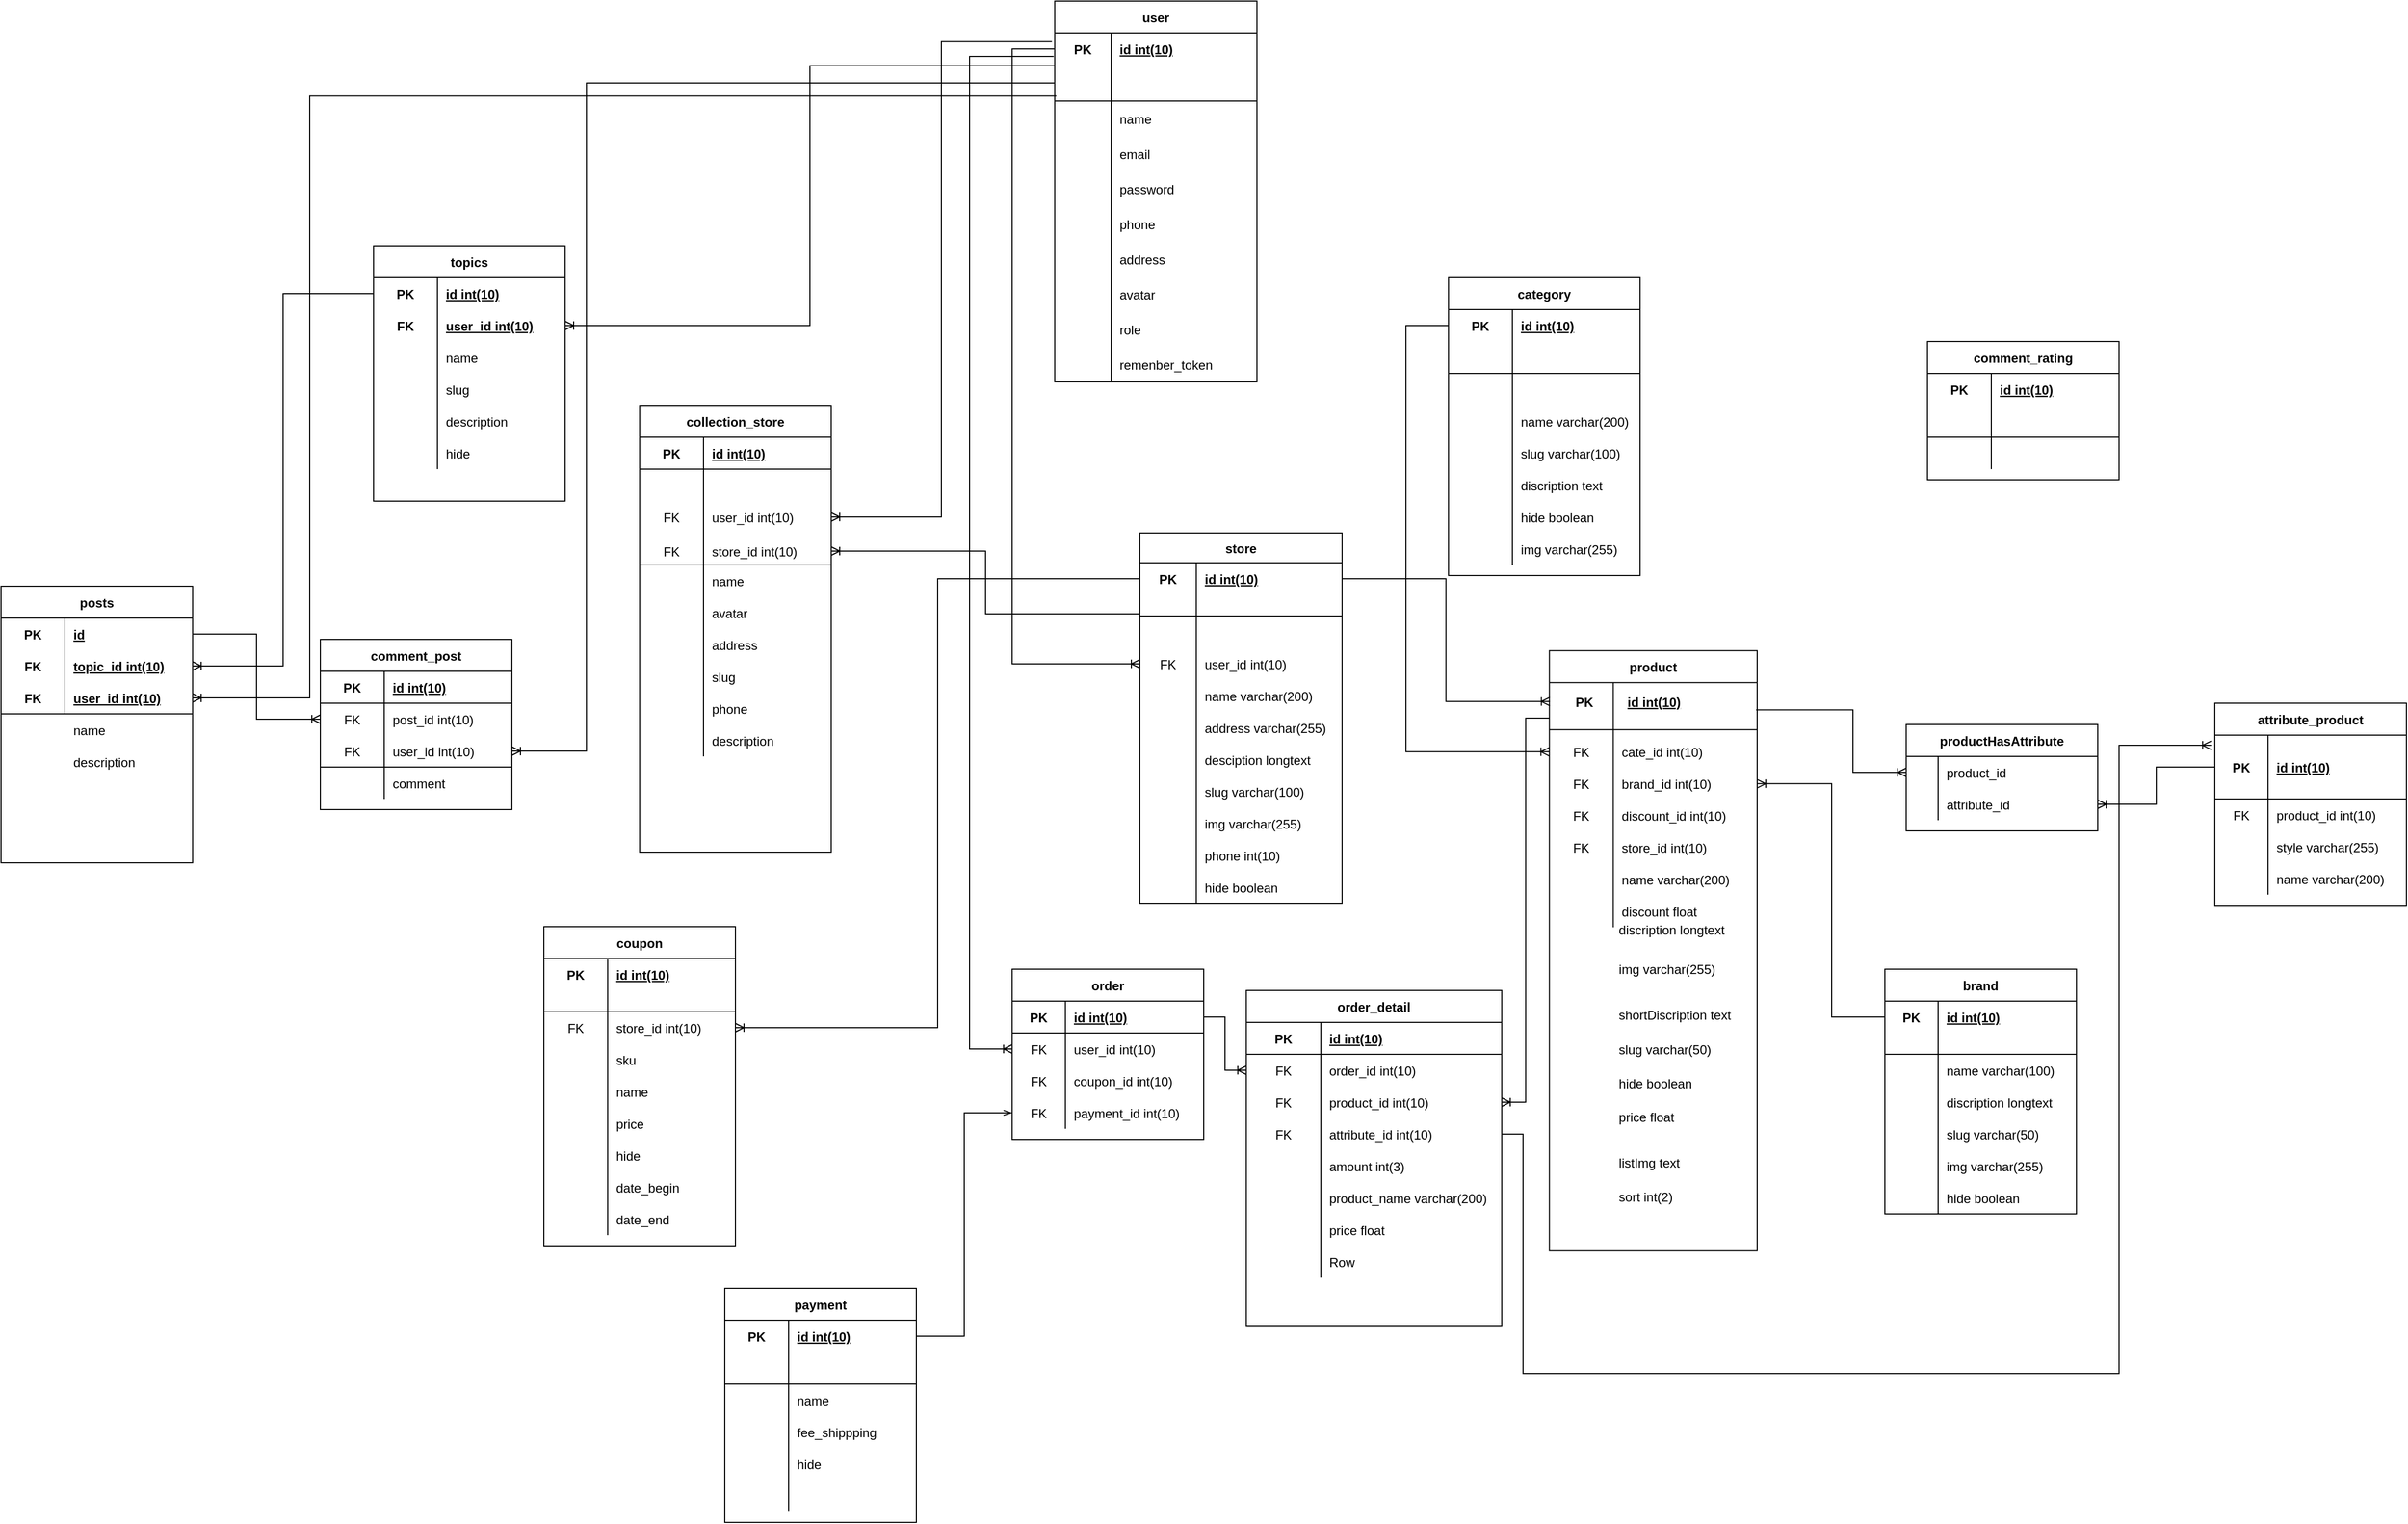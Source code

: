 <mxfile version="15.3.1" type="github">
  <diagram id="jiMb2q-l5JqN6AEbiNST" name="Page-1">
    <mxGraphModel dx="2661" dy="1687" grid="1" gridSize="10" guides="1" tooltips="1" connect="1" arrows="1" fold="1" page="1" pageScale="1" pageWidth="827" pageHeight="1169" math="0" shadow="0">
      <root>
        <mxCell id="0" />
        <mxCell id="1" parent="0" />
        <mxCell id="a-fsvlT6-j-il0Ltvuju-41" value="user" style="shape=table;startSize=30;container=1;collapsible=1;childLayout=tableLayout;fixedRows=1;rowLines=0;fontStyle=1;align=center;resizeLast=0;resizeLastRow=1;horizontal=1;autosize=1;" parent="1" vertex="1">
          <mxGeometry x="70" y="-670" width="190" height="358" as="geometry">
            <mxRectangle x="80" y="-290" width="60" height="30" as="alternateBounds" />
          </mxGeometry>
        </mxCell>
        <mxCell id="a-fsvlT6-j-il0Ltvuju-42" value="" style="shape=partialRectangle;collapsible=0;dropTarget=0;pointerEvents=0;fillColor=none;top=0;left=0;bottom=0;right=0;points=[[0,0.5],[1,0.5]];portConstraint=eastwest;" parent="a-fsvlT6-j-il0Ltvuju-41" vertex="1">
          <mxGeometry y="30" width="190" height="30" as="geometry" />
        </mxCell>
        <mxCell id="a-fsvlT6-j-il0Ltvuju-43" value="PK" style="shape=partialRectangle;connectable=0;fillColor=none;top=0;left=0;bottom=0;right=0;fontStyle=1;overflow=hidden;" parent="a-fsvlT6-j-il0Ltvuju-42" vertex="1">
          <mxGeometry width="53" height="30" as="geometry">
            <mxRectangle width="53" height="30" as="alternateBounds" />
          </mxGeometry>
        </mxCell>
        <mxCell id="a-fsvlT6-j-il0Ltvuju-44" value="id int(10)" style="shape=partialRectangle;connectable=0;fillColor=none;top=0;left=0;bottom=0;right=0;align=left;spacingLeft=6;fontStyle=5;overflow=hidden;" parent="a-fsvlT6-j-il0Ltvuju-42" vertex="1">
          <mxGeometry x="53" width="137" height="30" as="geometry">
            <mxRectangle width="137" height="30" as="alternateBounds" />
          </mxGeometry>
        </mxCell>
        <mxCell id="a-fsvlT6-j-il0Ltvuju-45" value="" style="shape=partialRectangle;collapsible=0;dropTarget=0;pointerEvents=0;fillColor=none;top=0;left=0;bottom=1;right=0;points=[[0,0.5],[1,0.5]];portConstraint=eastwest;" parent="a-fsvlT6-j-il0Ltvuju-41" vertex="1">
          <mxGeometry y="60" width="190" height="34" as="geometry" />
        </mxCell>
        <mxCell id="a-fsvlT6-j-il0Ltvuju-46" value="" style="shape=partialRectangle;connectable=0;fillColor=none;top=0;left=0;bottom=0;right=0;align=left;spacingLeft=6;fontStyle=5;overflow=hidden;" parent="a-fsvlT6-j-il0Ltvuju-45" vertex="1">
          <mxGeometry width="53" height="34" as="geometry">
            <mxRectangle width="53" height="34" as="alternateBounds" />
          </mxGeometry>
        </mxCell>
        <mxCell id="a-fsvlT6-j-il0Ltvuju-47" value="" style="shape=partialRectangle;connectable=0;fillColor=none;top=0;left=0;bottom=0;right=0;align=left;spacingLeft=6;fontStyle=5;overflow=hidden;" parent="a-fsvlT6-j-il0Ltvuju-45" vertex="1">
          <mxGeometry x="53" width="137" height="34" as="geometry">
            <mxRectangle width="137" height="34" as="alternateBounds" />
          </mxGeometry>
        </mxCell>
        <mxCell id="a-fsvlT6-j-il0Ltvuju-48" value="" style="shape=partialRectangle;collapsible=0;dropTarget=0;pointerEvents=0;fillColor=none;top=0;left=0;bottom=0;right=0;points=[[0,0.5],[1,0.5]];portConstraint=eastwest;" parent="a-fsvlT6-j-il0Ltvuju-41" vertex="1">
          <mxGeometry y="94" width="190" height="33" as="geometry" />
        </mxCell>
        <mxCell id="a-fsvlT6-j-il0Ltvuju-49" value="" style="shape=partialRectangle;connectable=0;fillColor=none;top=0;left=0;bottom=0;right=0;editable=1;overflow=hidden;" parent="a-fsvlT6-j-il0Ltvuju-48" vertex="1">
          <mxGeometry width="53" height="33" as="geometry">
            <mxRectangle width="53" height="33" as="alternateBounds" />
          </mxGeometry>
        </mxCell>
        <mxCell id="a-fsvlT6-j-il0Ltvuju-50" value="name" style="shape=partialRectangle;connectable=0;fillColor=none;top=0;left=0;bottom=0;right=0;align=left;spacingLeft=6;overflow=hidden;" parent="a-fsvlT6-j-il0Ltvuju-48" vertex="1">
          <mxGeometry x="53" width="137" height="33" as="geometry">
            <mxRectangle width="137" height="33" as="alternateBounds" />
          </mxGeometry>
        </mxCell>
        <mxCell id="SaN-q9zBmcyUD_jFTbye-1" value="" style="shape=partialRectangle;collapsible=0;dropTarget=0;pointerEvents=0;fillColor=none;top=0;left=0;bottom=0;right=0;points=[[0,0.5],[1,0.5]];portConstraint=eastwest;" vertex="1" parent="a-fsvlT6-j-il0Ltvuju-41">
          <mxGeometry y="127" width="190" height="33" as="geometry" />
        </mxCell>
        <mxCell id="SaN-q9zBmcyUD_jFTbye-2" value="" style="shape=partialRectangle;connectable=0;fillColor=none;top=0;left=0;bottom=0;right=0;editable=1;overflow=hidden;" vertex="1" parent="SaN-q9zBmcyUD_jFTbye-1">
          <mxGeometry width="53" height="33" as="geometry">
            <mxRectangle width="53" height="33" as="alternateBounds" />
          </mxGeometry>
        </mxCell>
        <mxCell id="SaN-q9zBmcyUD_jFTbye-3" value="email" style="shape=partialRectangle;connectable=0;fillColor=none;top=0;left=0;bottom=0;right=0;align=left;spacingLeft=6;overflow=hidden;" vertex="1" parent="SaN-q9zBmcyUD_jFTbye-1">
          <mxGeometry x="53" width="137" height="33" as="geometry">
            <mxRectangle width="137" height="33" as="alternateBounds" />
          </mxGeometry>
        </mxCell>
        <mxCell id="SaN-q9zBmcyUD_jFTbye-4" value="" style="shape=partialRectangle;collapsible=0;dropTarget=0;pointerEvents=0;fillColor=none;top=0;left=0;bottom=0;right=0;points=[[0,0.5],[1,0.5]];portConstraint=eastwest;" vertex="1" parent="a-fsvlT6-j-il0Ltvuju-41">
          <mxGeometry y="160" width="190" height="33" as="geometry" />
        </mxCell>
        <mxCell id="SaN-q9zBmcyUD_jFTbye-5" value="" style="shape=partialRectangle;connectable=0;fillColor=none;top=0;left=0;bottom=0;right=0;editable=1;overflow=hidden;" vertex="1" parent="SaN-q9zBmcyUD_jFTbye-4">
          <mxGeometry width="53" height="33" as="geometry">
            <mxRectangle width="53" height="33" as="alternateBounds" />
          </mxGeometry>
        </mxCell>
        <mxCell id="SaN-q9zBmcyUD_jFTbye-6" value="password" style="shape=partialRectangle;connectable=0;fillColor=none;top=0;left=0;bottom=0;right=0;align=left;spacingLeft=6;overflow=hidden;" vertex="1" parent="SaN-q9zBmcyUD_jFTbye-4">
          <mxGeometry x="53" width="137" height="33" as="geometry">
            <mxRectangle width="137" height="33" as="alternateBounds" />
          </mxGeometry>
        </mxCell>
        <mxCell id="SaN-q9zBmcyUD_jFTbye-7" value="" style="shape=partialRectangle;collapsible=0;dropTarget=0;pointerEvents=0;fillColor=none;top=0;left=0;bottom=0;right=0;points=[[0,0.5],[1,0.5]];portConstraint=eastwest;" vertex="1" parent="a-fsvlT6-j-il0Ltvuju-41">
          <mxGeometry y="193" width="190" height="33" as="geometry" />
        </mxCell>
        <mxCell id="SaN-q9zBmcyUD_jFTbye-8" value="" style="shape=partialRectangle;connectable=0;fillColor=none;top=0;left=0;bottom=0;right=0;editable=1;overflow=hidden;" vertex="1" parent="SaN-q9zBmcyUD_jFTbye-7">
          <mxGeometry width="53" height="33" as="geometry">
            <mxRectangle width="53" height="33" as="alternateBounds" />
          </mxGeometry>
        </mxCell>
        <mxCell id="SaN-q9zBmcyUD_jFTbye-9" value="phone" style="shape=partialRectangle;connectable=0;fillColor=none;top=0;left=0;bottom=0;right=0;align=left;spacingLeft=6;overflow=hidden;" vertex="1" parent="SaN-q9zBmcyUD_jFTbye-7">
          <mxGeometry x="53" width="137" height="33" as="geometry">
            <mxRectangle width="137" height="33" as="alternateBounds" />
          </mxGeometry>
        </mxCell>
        <mxCell id="SaN-q9zBmcyUD_jFTbye-10" value="" style="shape=partialRectangle;collapsible=0;dropTarget=0;pointerEvents=0;fillColor=none;top=0;left=0;bottom=0;right=0;points=[[0,0.5],[1,0.5]];portConstraint=eastwest;" vertex="1" parent="a-fsvlT6-j-il0Ltvuju-41">
          <mxGeometry y="226" width="190" height="33" as="geometry" />
        </mxCell>
        <mxCell id="SaN-q9zBmcyUD_jFTbye-11" value="" style="shape=partialRectangle;connectable=0;fillColor=none;top=0;left=0;bottom=0;right=0;editable=1;overflow=hidden;" vertex="1" parent="SaN-q9zBmcyUD_jFTbye-10">
          <mxGeometry width="53" height="33" as="geometry">
            <mxRectangle width="53" height="33" as="alternateBounds" />
          </mxGeometry>
        </mxCell>
        <mxCell id="SaN-q9zBmcyUD_jFTbye-12" value="address" style="shape=partialRectangle;connectable=0;fillColor=none;top=0;left=0;bottom=0;right=0;align=left;spacingLeft=6;overflow=hidden;" vertex="1" parent="SaN-q9zBmcyUD_jFTbye-10">
          <mxGeometry x="53" width="137" height="33" as="geometry">
            <mxRectangle width="137" height="33" as="alternateBounds" />
          </mxGeometry>
        </mxCell>
        <mxCell id="SaN-q9zBmcyUD_jFTbye-13" value="" style="shape=partialRectangle;collapsible=0;dropTarget=0;pointerEvents=0;fillColor=none;top=0;left=0;bottom=0;right=0;points=[[0,0.5],[1,0.5]];portConstraint=eastwest;" vertex="1" parent="a-fsvlT6-j-il0Ltvuju-41">
          <mxGeometry y="259" width="190" height="33" as="geometry" />
        </mxCell>
        <mxCell id="SaN-q9zBmcyUD_jFTbye-14" value="" style="shape=partialRectangle;connectable=0;fillColor=none;top=0;left=0;bottom=0;right=0;editable=1;overflow=hidden;" vertex="1" parent="SaN-q9zBmcyUD_jFTbye-13">
          <mxGeometry width="53" height="33" as="geometry">
            <mxRectangle width="53" height="33" as="alternateBounds" />
          </mxGeometry>
        </mxCell>
        <mxCell id="SaN-q9zBmcyUD_jFTbye-15" value="avatar" style="shape=partialRectangle;connectable=0;fillColor=none;top=0;left=0;bottom=0;right=0;align=left;spacingLeft=6;overflow=hidden;" vertex="1" parent="SaN-q9zBmcyUD_jFTbye-13">
          <mxGeometry x="53" width="137" height="33" as="geometry">
            <mxRectangle width="137" height="33" as="alternateBounds" />
          </mxGeometry>
        </mxCell>
        <mxCell id="SaN-q9zBmcyUD_jFTbye-16" value="" style="shape=partialRectangle;collapsible=0;dropTarget=0;pointerEvents=0;fillColor=none;top=0;left=0;bottom=0;right=0;points=[[0,0.5],[1,0.5]];portConstraint=eastwest;" vertex="1" parent="a-fsvlT6-j-il0Ltvuju-41">
          <mxGeometry y="292" width="190" height="33" as="geometry" />
        </mxCell>
        <mxCell id="SaN-q9zBmcyUD_jFTbye-17" value="" style="shape=partialRectangle;connectable=0;fillColor=none;top=0;left=0;bottom=0;right=0;editable=1;overflow=hidden;" vertex="1" parent="SaN-q9zBmcyUD_jFTbye-16">
          <mxGeometry width="53" height="33" as="geometry">
            <mxRectangle width="53" height="33" as="alternateBounds" />
          </mxGeometry>
        </mxCell>
        <mxCell id="SaN-q9zBmcyUD_jFTbye-18" value="role" style="shape=partialRectangle;connectable=0;fillColor=none;top=0;left=0;bottom=0;right=0;align=left;spacingLeft=6;overflow=hidden;" vertex="1" parent="SaN-q9zBmcyUD_jFTbye-16">
          <mxGeometry x="53" width="137" height="33" as="geometry">
            <mxRectangle width="137" height="33" as="alternateBounds" />
          </mxGeometry>
        </mxCell>
        <mxCell id="SaN-q9zBmcyUD_jFTbye-19" value="" style="shape=partialRectangle;collapsible=0;dropTarget=0;pointerEvents=0;fillColor=none;top=0;left=0;bottom=0;right=0;points=[[0,0.5],[1,0.5]];portConstraint=eastwest;" vertex="1" parent="a-fsvlT6-j-il0Ltvuju-41">
          <mxGeometry y="325" width="190" height="33" as="geometry" />
        </mxCell>
        <mxCell id="SaN-q9zBmcyUD_jFTbye-20" value="" style="shape=partialRectangle;connectable=0;fillColor=none;top=0;left=0;bottom=0;right=0;editable=1;overflow=hidden;" vertex="1" parent="SaN-q9zBmcyUD_jFTbye-19">
          <mxGeometry width="53" height="33" as="geometry">
            <mxRectangle width="53" height="33" as="alternateBounds" />
          </mxGeometry>
        </mxCell>
        <mxCell id="SaN-q9zBmcyUD_jFTbye-21" value="remenber_token" style="shape=partialRectangle;connectable=0;fillColor=none;top=0;left=0;bottom=0;right=0;align=left;spacingLeft=6;overflow=hidden;" vertex="1" parent="SaN-q9zBmcyUD_jFTbye-19">
          <mxGeometry x="53" width="137" height="33" as="geometry">
            <mxRectangle width="137" height="33" as="alternateBounds" />
          </mxGeometry>
        </mxCell>
        <mxCell id="a-fsvlT6-j-il0Ltvuju-63" value="category" style="shape=table;startSize=30;container=1;collapsible=1;childLayout=tableLayout;fixedRows=1;rowLines=0;fontStyle=1;align=center;resizeLast=1;" parent="1" vertex="1">
          <mxGeometry x="440" y="-410" width="180" height="280" as="geometry" />
        </mxCell>
        <mxCell id="a-fsvlT6-j-il0Ltvuju-64" value="" style="shape=partialRectangle;collapsible=0;dropTarget=0;pointerEvents=0;fillColor=none;top=0;left=0;bottom=0;right=0;points=[[0,0.5],[1,0.5]];portConstraint=eastwest;" parent="a-fsvlT6-j-il0Ltvuju-63" vertex="1">
          <mxGeometry y="30" width="180" height="30" as="geometry" />
        </mxCell>
        <mxCell id="a-fsvlT6-j-il0Ltvuju-65" value="PK" style="shape=partialRectangle;connectable=0;fillColor=none;top=0;left=0;bottom=0;right=0;fontStyle=1;overflow=hidden;" parent="a-fsvlT6-j-il0Ltvuju-64" vertex="1">
          <mxGeometry width="60" height="30" as="geometry">
            <mxRectangle width="60" height="30" as="alternateBounds" />
          </mxGeometry>
        </mxCell>
        <mxCell id="a-fsvlT6-j-il0Ltvuju-66" value="id int(10)" style="shape=partialRectangle;connectable=0;fillColor=none;top=0;left=0;bottom=0;right=0;align=left;spacingLeft=6;fontStyle=5;overflow=hidden;" parent="a-fsvlT6-j-il0Ltvuju-64" vertex="1">
          <mxGeometry x="60" width="120" height="30" as="geometry">
            <mxRectangle width="120" height="30" as="alternateBounds" />
          </mxGeometry>
        </mxCell>
        <mxCell id="a-fsvlT6-j-il0Ltvuju-67" value="" style="shape=partialRectangle;collapsible=0;dropTarget=0;pointerEvents=0;fillColor=none;top=0;left=0;bottom=1;right=0;points=[[0,0.5],[1,0.5]];portConstraint=eastwest;" parent="a-fsvlT6-j-il0Ltvuju-63" vertex="1">
          <mxGeometry y="60" width="180" height="30" as="geometry" />
        </mxCell>
        <mxCell id="a-fsvlT6-j-il0Ltvuju-68" value="" style="shape=partialRectangle;connectable=0;fillColor=none;top=0;left=0;bottom=0;right=0;fontStyle=1;overflow=hidden;" parent="a-fsvlT6-j-il0Ltvuju-67" vertex="1">
          <mxGeometry width="60" height="30" as="geometry">
            <mxRectangle width="60" height="30" as="alternateBounds" />
          </mxGeometry>
        </mxCell>
        <mxCell id="a-fsvlT6-j-il0Ltvuju-69" value="" style="shape=partialRectangle;connectable=0;fillColor=none;top=0;left=0;bottom=0;right=0;align=left;spacingLeft=6;fontStyle=5;overflow=hidden;" parent="a-fsvlT6-j-il0Ltvuju-67" vertex="1">
          <mxGeometry x="60" width="120" height="30" as="geometry">
            <mxRectangle width="120" height="30" as="alternateBounds" />
          </mxGeometry>
        </mxCell>
        <mxCell id="a-fsvlT6-j-il0Ltvuju-70" value="" style="shape=partialRectangle;collapsible=0;dropTarget=0;pointerEvents=0;fillColor=none;top=0;left=0;bottom=0;right=0;points=[[0,0.5],[1,0.5]];portConstraint=eastwest;" parent="a-fsvlT6-j-il0Ltvuju-63" vertex="1">
          <mxGeometry y="90" width="180" height="30" as="geometry" />
        </mxCell>
        <mxCell id="a-fsvlT6-j-il0Ltvuju-71" value="" style="shape=partialRectangle;connectable=0;fillColor=none;top=0;left=0;bottom=0;right=0;editable=1;overflow=hidden;" parent="a-fsvlT6-j-il0Ltvuju-70" vertex="1">
          <mxGeometry width="60" height="30" as="geometry">
            <mxRectangle width="60" height="30" as="alternateBounds" />
          </mxGeometry>
        </mxCell>
        <mxCell id="a-fsvlT6-j-il0Ltvuju-72" value="" style="shape=partialRectangle;connectable=0;fillColor=none;top=0;left=0;bottom=0;right=0;align=left;spacingLeft=6;overflow=hidden;" parent="a-fsvlT6-j-il0Ltvuju-70" vertex="1">
          <mxGeometry x="60" width="120" height="30" as="geometry">
            <mxRectangle width="120" height="30" as="alternateBounds" />
          </mxGeometry>
        </mxCell>
        <mxCell id="kT3Ty-V9b4iuh2lgPGM0-79" value="" style="shape=partialRectangle;collapsible=0;dropTarget=0;pointerEvents=0;fillColor=none;top=0;left=0;bottom=0;right=0;points=[[0,0.5],[1,0.5]];portConstraint=eastwest;" parent="a-fsvlT6-j-il0Ltvuju-63" vertex="1">
          <mxGeometry y="120" width="180" height="30" as="geometry" />
        </mxCell>
        <mxCell id="kT3Ty-V9b4iuh2lgPGM0-80" value="" style="shape=partialRectangle;connectable=0;fillColor=none;top=0;left=0;bottom=0;right=0;editable=1;overflow=hidden;" parent="kT3Ty-V9b4iuh2lgPGM0-79" vertex="1">
          <mxGeometry width="60" height="30" as="geometry">
            <mxRectangle width="60" height="30" as="alternateBounds" />
          </mxGeometry>
        </mxCell>
        <mxCell id="kT3Ty-V9b4iuh2lgPGM0-81" value="name varchar(200)" style="shape=partialRectangle;connectable=0;fillColor=none;top=0;left=0;bottom=0;right=0;align=left;spacingLeft=6;overflow=hidden;" parent="kT3Ty-V9b4iuh2lgPGM0-79" vertex="1">
          <mxGeometry x="60" width="120" height="30" as="geometry">
            <mxRectangle width="120" height="30" as="alternateBounds" />
          </mxGeometry>
        </mxCell>
        <mxCell id="kT3Ty-V9b4iuh2lgPGM0-87" value="" style="shape=partialRectangle;collapsible=0;dropTarget=0;pointerEvents=0;fillColor=none;top=0;left=0;bottom=0;right=0;points=[[0,0.5],[1,0.5]];portConstraint=eastwest;" parent="a-fsvlT6-j-il0Ltvuju-63" vertex="1">
          <mxGeometry y="150" width="180" height="30" as="geometry" />
        </mxCell>
        <mxCell id="kT3Ty-V9b4iuh2lgPGM0-88" value="" style="shape=partialRectangle;connectable=0;fillColor=none;top=0;left=0;bottom=0;right=0;editable=1;overflow=hidden;" parent="kT3Ty-V9b4iuh2lgPGM0-87" vertex="1">
          <mxGeometry width="60" height="30" as="geometry">
            <mxRectangle width="60" height="30" as="alternateBounds" />
          </mxGeometry>
        </mxCell>
        <mxCell id="kT3Ty-V9b4iuh2lgPGM0-89" value="slug varchar(100)" style="shape=partialRectangle;connectable=0;fillColor=none;top=0;left=0;bottom=0;right=0;align=left;spacingLeft=6;overflow=hidden;" parent="kT3Ty-V9b4iuh2lgPGM0-87" vertex="1">
          <mxGeometry x="60" width="120" height="30" as="geometry">
            <mxRectangle width="120" height="30" as="alternateBounds" />
          </mxGeometry>
        </mxCell>
        <mxCell id="kT3Ty-V9b4iuh2lgPGM0-91" value="" style="shape=partialRectangle;collapsible=0;dropTarget=0;pointerEvents=0;fillColor=none;top=0;left=0;bottom=0;right=0;points=[[0,0.5],[1,0.5]];portConstraint=eastwest;" parent="a-fsvlT6-j-il0Ltvuju-63" vertex="1">
          <mxGeometry y="180" width="180" height="30" as="geometry" />
        </mxCell>
        <mxCell id="kT3Ty-V9b4iuh2lgPGM0-92" value="" style="shape=partialRectangle;connectable=0;fillColor=none;top=0;left=0;bottom=0;right=0;editable=1;overflow=hidden;" parent="kT3Ty-V9b4iuh2lgPGM0-91" vertex="1">
          <mxGeometry width="60" height="30" as="geometry">
            <mxRectangle width="60" height="30" as="alternateBounds" />
          </mxGeometry>
        </mxCell>
        <mxCell id="kT3Ty-V9b4iuh2lgPGM0-93" value="discription text" style="shape=partialRectangle;connectable=0;fillColor=none;top=0;left=0;bottom=0;right=0;align=left;spacingLeft=6;overflow=hidden;" parent="kT3Ty-V9b4iuh2lgPGM0-91" vertex="1">
          <mxGeometry x="60" width="120" height="30" as="geometry">
            <mxRectangle width="120" height="30" as="alternateBounds" />
          </mxGeometry>
        </mxCell>
        <mxCell id="kT3Ty-V9b4iuh2lgPGM0-95" value="" style="shape=partialRectangle;collapsible=0;dropTarget=0;pointerEvents=0;fillColor=none;top=0;left=0;bottom=0;right=0;points=[[0,0.5],[1,0.5]];portConstraint=eastwest;" parent="a-fsvlT6-j-il0Ltvuju-63" vertex="1">
          <mxGeometry y="210" width="180" height="30" as="geometry" />
        </mxCell>
        <mxCell id="kT3Ty-V9b4iuh2lgPGM0-96" value="" style="shape=partialRectangle;connectable=0;fillColor=none;top=0;left=0;bottom=0;right=0;editable=1;overflow=hidden;" parent="kT3Ty-V9b4iuh2lgPGM0-95" vertex="1">
          <mxGeometry width="60" height="30" as="geometry">
            <mxRectangle width="60" height="30" as="alternateBounds" />
          </mxGeometry>
        </mxCell>
        <mxCell id="kT3Ty-V9b4iuh2lgPGM0-97" value="hide boolean" style="shape=partialRectangle;connectable=0;fillColor=none;top=0;left=0;bottom=0;right=0;align=left;spacingLeft=6;overflow=hidden;" parent="kT3Ty-V9b4iuh2lgPGM0-95" vertex="1">
          <mxGeometry x="60" width="120" height="30" as="geometry">
            <mxRectangle width="120" height="30" as="alternateBounds" />
          </mxGeometry>
        </mxCell>
        <mxCell id="kT3Ty-V9b4iuh2lgPGM0-99" value="" style="shape=partialRectangle;collapsible=0;dropTarget=0;pointerEvents=0;fillColor=none;top=0;left=0;bottom=0;right=0;points=[[0,0.5],[1,0.5]];portConstraint=eastwest;" parent="a-fsvlT6-j-il0Ltvuju-63" vertex="1">
          <mxGeometry y="240" width="180" height="30" as="geometry" />
        </mxCell>
        <mxCell id="kT3Ty-V9b4iuh2lgPGM0-100" value="" style="shape=partialRectangle;connectable=0;fillColor=none;top=0;left=0;bottom=0;right=0;editable=1;overflow=hidden;" parent="kT3Ty-V9b4iuh2lgPGM0-99" vertex="1">
          <mxGeometry width="60" height="30" as="geometry">
            <mxRectangle width="60" height="30" as="alternateBounds" />
          </mxGeometry>
        </mxCell>
        <mxCell id="kT3Ty-V9b4iuh2lgPGM0-101" value="img varchar(255)" style="shape=partialRectangle;connectable=0;fillColor=none;top=0;left=0;bottom=0;right=0;align=left;spacingLeft=6;overflow=hidden;" parent="kT3Ty-V9b4iuh2lgPGM0-99" vertex="1">
          <mxGeometry x="60" width="120" height="30" as="geometry">
            <mxRectangle width="120" height="30" as="alternateBounds" />
          </mxGeometry>
        </mxCell>
        <mxCell id="a-fsvlT6-j-il0Ltvuju-73" value="brand" style="shape=table;startSize=30;container=1;collapsible=1;childLayout=tableLayout;fixedRows=1;rowLines=0;fontStyle=1;align=center;resizeLast=1;" parent="1" vertex="1">
          <mxGeometry x="850" y="240" width="180" height="230" as="geometry" />
        </mxCell>
        <mxCell id="a-fsvlT6-j-il0Ltvuju-74" value="" style="shape=partialRectangle;collapsible=0;dropTarget=0;pointerEvents=0;fillColor=none;top=0;left=0;bottom=0;right=0;points=[[0,0.5],[1,0.5]];portConstraint=eastwest;" parent="a-fsvlT6-j-il0Ltvuju-73" vertex="1">
          <mxGeometry y="30" width="180" height="30" as="geometry" />
        </mxCell>
        <mxCell id="a-fsvlT6-j-il0Ltvuju-75" value="PK" style="shape=partialRectangle;connectable=0;fillColor=none;top=0;left=0;bottom=0;right=0;fontStyle=1;overflow=hidden;" parent="a-fsvlT6-j-il0Ltvuju-74" vertex="1">
          <mxGeometry width="50" height="30" as="geometry">
            <mxRectangle width="50" height="30" as="alternateBounds" />
          </mxGeometry>
        </mxCell>
        <mxCell id="a-fsvlT6-j-il0Ltvuju-76" value="id int(10)" style="shape=partialRectangle;connectable=0;fillColor=none;top=0;left=0;bottom=0;right=0;align=left;spacingLeft=6;fontStyle=5;overflow=hidden;" parent="a-fsvlT6-j-il0Ltvuju-74" vertex="1">
          <mxGeometry x="50" width="130" height="30" as="geometry">
            <mxRectangle width="130" height="30" as="alternateBounds" />
          </mxGeometry>
        </mxCell>
        <mxCell id="a-fsvlT6-j-il0Ltvuju-77" value="" style="shape=partialRectangle;collapsible=0;dropTarget=0;pointerEvents=0;fillColor=none;top=0;left=0;bottom=1;right=0;points=[[0,0.5],[1,0.5]];portConstraint=eastwest;" parent="a-fsvlT6-j-il0Ltvuju-73" vertex="1">
          <mxGeometry y="60" width="180" height="20" as="geometry" />
        </mxCell>
        <mxCell id="a-fsvlT6-j-il0Ltvuju-78" value="" style="shape=partialRectangle;connectable=0;fillColor=none;top=0;left=0;bottom=0;right=0;fontStyle=1;overflow=hidden;" parent="a-fsvlT6-j-il0Ltvuju-77" vertex="1">
          <mxGeometry width="50" height="20" as="geometry">
            <mxRectangle width="50" height="20" as="alternateBounds" />
          </mxGeometry>
        </mxCell>
        <mxCell id="a-fsvlT6-j-il0Ltvuju-79" value="" style="shape=partialRectangle;connectable=0;fillColor=none;top=0;left=0;bottom=0;right=0;align=left;spacingLeft=6;fontStyle=5;overflow=hidden;" parent="a-fsvlT6-j-il0Ltvuju-77" vertex="1">
          <mxGeometry x="50" width="130" height="20" as="geometry">
            <mxRectangle width="130" height="20" as="alternateBounds" />
          </mxGeometry>
        </mxCell>
        <mxCell id="kT3Ty-V9b4iuh2lgPGM0-35" value="" style="shape=partialRectangle;collapsible=0;dropTarget=0;pointerEvents=0;fillColor=none;top=0;left=0;bottom=0;right=0;points=[[0,0.5],[1,0.5]];portConstraint=eastwest;" parent="a-fsvlT6-j-il0Ltvuju-73" vertex="1">
          <mxGeometry y="80" width="180" height="30" as="geometry" />
        </mxCell>
        <mxCell id="kT3Ty-V9b4iuh2lgPGM0-36" value="" style="shape=partialRectangle;connectable=0;fillColor=none;top=0;left=0;bottom=0;right=0;editable=1;overflow=hidden;" parent="kT3Ty-V9b4iuh2lgPGM0-35" vertex="1">
          <mxGeometry width="50" height="30" as="geometry">
            <mxRectangle width="50" height="30" as="alternateBounds" />
          </mxGeometry>
        </mxCell>
        <mxCell id="kT3Ty-V9b4iuh2lgPGM0-37" value="name varchar(100)" style="shape=partialRectangle;connectable=0;fillColor=none;top=0;left=0;bottom=0;right=0;align=left;spacingLeft=6;overflow=hidden;" parent="kT3Ty-V9b4iuh2lgPGM0-35" vertex="1">
          <mxGeometry x="50" width="130" height="30" as="geometry">
            <mxRectangle width="130" height="30" as="alternateBounds" />
          </mxGeometry>
        </mxCell>
        <mxCell id="kT3Ty-V9b4iuh2lgPGM0-39" value="" style="shape=partialRectangle;collapsible=0;dropTarget=0;pointerEvents=0;fillColor=none;top=0;left=0;bottom=0;right=0;points=[[0,0.5],[1,0.5]];portConstraint=eastwest;" parent="a-fsvlT6-j-il0Ltvuju-73" vertex="1">
          <mxGeometry y="110" width="180" height="30" as="geometry" />
        </mxCell>
        <mxCell id="kT3Ty-V9b4iuh2lgPGM0-40" value="" style="shape=partialRectangle;connectable=0;fillColor=none;top=0;left=0;bottom=0;right=0;editable=1;overflow=hidden;" parent="kT3Ty-V9b4iuh2lgPGM0-39" vertex="1">
          <mxGeometry width="50" height="30" as="geometry">
            <mxRectangle width="50" height="30" as="alternateBounds" />
          </mxGeometry>
        </mxCell>
        <mxCell id="kT3Ty-V9b4iuh2lgPGM0-41" value="discription longtext" style="shape=partialRectangle;connectable=0;fillColor=none;top=0;left=0;bottom=0;right=0;align=left;spacingLeft=6;overflow=hidden;" parent="kT3Ty-V9b4iuh2lgPGM0-39" vertex="1">
          <mxGeometry x="50" width="130" height="30" as="geometry">
            <mxRectangle width="130" height="30" as="alternateBounds" />
          </mxGeometry>
        </mxCell>
        <mxCell id="kT3Ty-V9b4iuh2lgPGM0-44" value="" style="shape=partialRectangle;collapsible=0;dropTarget=0;pointerEvents=0;fillColor=none;top=0;left=0;bottom=0;right=0;points=[[0,0.5],[1,0.5]];portConstraint=eastwest;" parent="a-fsvlT6-j-il0Ltvuju-73" vertex="1">
          <mxGeometry y="140" width="180" height="30" as="geometry" />
        </mxCell>
        <mxCell id="kT3Ty-V9b4iuh2lgPGM0-45" value="" style="shape=partialRectangle;connectable=0;fillColor=none;top=0;left=0;bottom=0;right=0;editable=1;overflow=hidden;" parent="kT3Ty-V9b4iuh2lgPGM0-44" vertex="1">
          <mxGeometry width="50" height="30" as="geometry">
            <mxRectangle width="50" height="30" as="alternateBounds" />
          </mxGeometry>
        </mxCell>
        <mxCell id="kT3Ty-V9b4iuh2lgPGM0-46" value="slug varchar(50)" style="shape=partialRectangle;connectable=0;fillColor=none;top=0;left=0;bottom=0;right=0;align=left;spacingLeft=6;overflow=hidden;" parent="kT3Ty-V9b4iuh2lgPGM0-44" vertex="1">
          <mxGeometry x="50" width="130" height="30" as="geometry">
            <mxRectangle width="130" height="30" as="alternateBounds" />
          </mxGeometry>
        </mxCell>
        <mxCell id="kT3Ty-V9b4iuh2lgPGM0-48" value="" style="shape=partialRectangle;collapsible=0;dropTarget=0;pointerEvents=0;fillColor=none;top=0;left=0;bottom=0;right=0;points=[[0,0.5],[1,0.5]];portConstraint=eastwest;" parent="a-fsvlT6-j-il0Ltvuju-73" vertex="1">
          <mxGeometry y="170" width="180" height="30" as="geometry" />
        </mxCell>
        <mxCell id="kT3Ty-V9b4iuh2lgPGM0-49" value="" style="shape=partialRectangle;connectable=0;fillColor=none;top=0;left=0;bottom=0;right=0;editable=1;overflow=hidden;" parent="kT3Ty-V9b4iuh2lgPGM0-48" vertex="1">
          <mxGeometry width="50" height="30" as="geometry">
            <mxRectangle width="50" height="30" as="alternateBounds" />
          </mxGeometry>
        </mxCell>
        <mxCell id="kT3Ty-V9b4iuh2lgPGM0-50" value="img varchar(255)" style="shape=partialRectangle;connectable=0;fillColor=none;top=0;left=0;bottom=0;right=0;align=left;spacingLeft=6;overflow=hidden;" parent="kT3Ty-V9b4iuh2lgPGM0-48" vertex="1">
          <mxGeometry x="50" width="130" height="30" as="geometry">
            <mxRectangle width="130" height="30" as="alternateBounds" />
          </mxGeometry>
        </mxCell>
        <mxCell id="kT3Ty-V9b4iuh2lgPGM0-52" value="" style="shape=partialRectangle;collapsible=0;dropTarget=0;pointerEvents=0;fillColor=none;top=0;left=0;bottom=0;right=0;points=[[0,0.5],[1,0.5]];portConstraint=eastwest;" parent="a-fsvlT6-j-il0Ltvuju-73" vertex="1">
          <mxGeometry y="200" width="180" height="30" as="geometry" />
        </mxCell>
        <mxCell id="kT3Ty-V9b4iuh2lgPGM0-53" value="" style="shape=partialRectangle;connectable=0;fillColor=none;top=0;left=0;bottom=0;right=0;editable=1;overflow=hidden;" parent="kT3Ty-V9b4iuh2lgPGM0-52" vertex="1">
          <mxGeometry width="50" height="30" as="geometry">
            <mxRectangle width="50" height="30" as="alternateBounds" />
          </mxGeometry>
        </mxCell>
        <mxCell id="kT3Ty-V9b4iuh2lgPGM0-54" value="hide boolean" style="shape=partialRectangle;connectable=0;fillColor=none;top=0;left=0;bottom=0;right=0;align=left;spacingLeft=6;overflow=hidden;" parent="kT3Ty-V9b4iuh2lgPGM0-52" vertex="1">
          <mxGeometry x="50" width="130" height="30" as="geometry">
            <mxRectangle width="130" height="30" as="alternateBounds" />
          </mxGeometry>
        </mxCell>
        <mxCell id="a-fsvlT6-j-il0Ltvuju-95" value="" style="fontSize=12;html=1;endArrow=ERoneToMany;entryX=1;entryY=0.5;entryDx=0;entryDy=0;edgeStyle=elbowEdgeStyle;rounded=0;exitX=0;exitY=0.5;exitDx=0;exitDy=0;" parent="1" source="a-fsvlT6-j-il0Ltvuju-74" target="YshMBwrhei32ZWPvUTgD-2" edge="1">
          <mxGeometry width="100" height="100" relative="1" as="geometry">
            <mxPoint x="900" y="265" as="sourcePoint" />
            <mxPoint x="490" y="-160" as="targetPoint" />
            <Array as="points">
              <mxPoint x="800" y="220" />
            </Array>
          </mxGeometry>
        </mxCell>
        <mxCell id="a-fsvlT6-j-il0Ltvuju-99" value="" style="fontSize=12;html=1;endArrow=ERoneToMany;entryX=0;entryY=0.5;entryDx=0;entryDy=0;edgeStyle=elbowEdgeStyle;exitX=0;exitY=0.5;exitDx=0;exitDy=0;rounded=0;" parent="1" source="a-fsvlT6-j-il0Ltvuju-64" target="YshMBwrhei32ZWPvUTgD-6" edge="1">
          <mxGeometry width="100" height="100" relative="1" as="geometry">
            <mxPoint x="300" y="-180" as="sourcePoint" />
            <mxPoint x="480" y="15" as="targetPoint" />
            <Array as="points">
              <mxPoint x="400" y="-120" />
            </Array>
          </mxGeometry>
        </mxCell>
        <mxCell id="a-fsvlT6-j-il0Ltvuju-104" value="comment_rating" style="shape=table;startSize=30;container=1;collapsible=1;childLayout=tableLayout;fixedRows=1;rowLines=0;fontStyle=1;align=center;resizeLast=1;" parent="1" vertex="1">
          <mxGeometry x="890" y="-350" width="180" height="130" as="geometry" />
        </mxCell>
        <mxCell id="a-fsvlT6-j-il0Ltvuju-105" value="" style="shape=partialRectangle;collapsible=0;dropTarget=0;pointerEvents=0;fillColor=none;top=0;left=0;bottom=0;right=0;points=[[0,0.5],[1,0.5]];portConstraint=eastwest;" parent="a-fsvlT6-j-il0Ltvuju-104" vertex="1">
          <mxGeometry y="30" width="180" height="30" as="geometry" />
        </mxCell>
        <mxCell id="a-fsvlT6-j-il0Ltvuju-106" value="PK" style="shape=partialRectangle;connectable=0;fillColor=none;top=0;left=0;bottom=0;right=0;fontStyle=1;overflow=hidden;" parent="a-fsvlT6-j-il0Ltvuju-105" vertex="1">
          <mxGeometry width="60" height="30" as="geometry">
            <mxRectangle width="60" height="30" as="alternateBounds" />
          </mxGeometry>
        </mxCell>
        <mxCell id="a-fsvlT6-j-il0Ltvuju-107" value="id int(10)" style="shape=partialRectangle;connectable=0;fillColor=none;top=0;left=0;bottom=0;right=0;align=left;spacingLeft=6;fontStyle=5;overflow=hidden;" parent="a-fsvlT6-j-il0Ltvuju-105" vertex="1">
          <mxGeometry x="60" width="120" height="30" as="geometry">
            <mxRectangle width="120" height="30" as="alternateBounds" />
          </mxGeometry>
        </mxCell>
        <mxCell id="a-fsvlT6-j-il0Ltvuju-108" value="" style="shape=partialRectangle;collapsible=0;dropTarget=0;pointerEvents=0;fillColor=none;top=0;left=0;bottom=1;right=0;points=[[0,0.5],[1,0.5]];portConstraint=eastwest;" parent="a-fsvlT6-j-il0Ltvuju-104" vertex="1">
          <mxGeometry y="60" width="180" height="30" as="geometry" />
        </mxCell>
        <mxCell id="a-fsvlT6-j-il0Ltvuju-109" value="" style="shape=partialRectangle;connectable=0;fillColor=none;top=0;left=0;bottom=0;right=0;fontStyle=1;overflow=hidden;" parent="a-fsvlT6-j-il0Ltvuju-108" vertex="1">
          <mxGeometry width="60" height="30" as="geometry">
            <mxRectangle width="60" height="30" as="alternateBounds" />
          </mxGeometry>
        </mxCell>
        <mxCell id="a-fsvlT6-j-il0Ltvuju-110" value="" style="shape=partialRectangle;connectable=0;fillColor=none;top=0;left=0;bottom=0;right=0;align=left;spacingLeft=6;fontStyle=5;overflow=hidden;" parent="a-fsvlT6-j-il0Ltvuju-108" vertex="1">
          <mxGeometry x="60" width="120" height="30" as="geometry">
            <mxRectangle width="120" height="30" as="alternateBounds" />
          </mxGeometry>
        </mxCell>
        <mxCell id="a-fsvlT6-j-il0Ltvuju-111" value="" style="shape=partialRectangle;collapsible=0;dropTarget=0;pointerEvents=0;fillColor=none;top=0;left=0;bottom=0;right=0;points=[[0,0.5],[1,0.5]];portConstraint=eastwest;" parent="a-fsvlT6-j-il0Ltvuju-104" vertex="1">
          <mxGeometry y="90" width="180" height="30" as="geometry" />
        </mxCell>
        <mxCell id="a-fsvlT6-j-il0Ltvuju-112" value="" style="shape=partialRectangle;connectable=0;fillColor=none;top=0;left=0;bottom=0;right=0;editable=1;overflow=hidden;" parent="a-fsvlT6-j-il0Ltvuju-111" vertex="1">
          <mxGeometry width="60" height="30" as="geometry">
            <mxRectangle width="60" height="30" as="alternateBounds" />
          </mxGeometry>
        </mxCell>
        <mxCell id="a-fsvlT6-j-il0Ltvuju-113" value="" style="shape=partialRectangle;connectable=0;fillColor=none;top=0;left=0;bottom=0;right=0;align=left;spacingLeft=6;overflow=hidden;" parent="a-fsvlT6-j-il0Ltvuju-111" vertex="1">
          <mxGeometry x="60" width="120" height="30" as="geometry">
            <mxRectangle width="120" height="30" as="alternateBounds" />
          </mxGeometry>
        </mxCell>
        <mxCell id="a-fsvlT6-j-il0Ltvuju-114" value="coupon" style="shape=table;startSize=30;container=1;collapsible=1;childLayout=tableLayout;fixedRows=1;rowLines=0;fontStyle=1;align=center;resizeLast=1;" parent="1" vertex="1">
          <mxGeometry x="-410" y="200" width="180" height="300" as="geometry" />
        </mxCell>
        <mxCell id="a-fsvlT6-j-il0Ltvuju-115" value="" style="shape=partialRectangle;collapsible=0;dropTarget=0;pointerEvents=0;fillColor=none;top=0;left=0;bottom=0;right=0;points=[[0,0.5],[1,0.5]];portConstraint=eastwest;" parent="a-fsvlT6-j-il0Ltvuju-114" vertex="1">
          <mxGeometry y="30" width="180" height="30" as="geometry" />
        </mxCell>
        <mxCell id="a-fsvlT6-j-il0Ltvuju-116" value="PK" style="shape=partialRectangle;connectable=0;fillColor=none;top=0;left=0;bottom=0;right=0;fontStyle=1;overflow=hidden;" parent="a-fsvlT6-j-il0Ltvuju-115" vertex="1">
          <mxGeometry width="60" height="30" as="geometry">
            <mxRectangle width="60" height="30" as="alternateBounds" />
          </mxGeometry>
        </mxCell>
        <mxCell id="a-fsvlT6-j-il0Ltvuju-117" value="id int(10)" style="shape=partialRectangle;connectable=0;fillColor=none;top=0;left=0;bottom=0;right=0;align=left;spacingLeft=6;fontStyle=5;overflow=hidden;" parent="a-fsvlT6-j-il0Ltvuju-115" vertex="1">
          <mxGeometry x="60" width="120" height="30" as="geometry">
            <mxRectangle width="120" height="30" as="alternateBounds" />
          </mxGeometry>
        </mxCell>
        <mxCell id="a-fsvlT6-j-il0Ltvuju-118" value="" style="shape=partialRectangle;collapsible=0;dropTarget=0;pointerEvents=0;fillColor=none;top=0;left=0;bottom=1;right=0;points=[[0,0.5],[1,0.5]];portConstraint=eastwest;" parent="a-fsvlT6-j-il0Ltvuju-114" vertex="1">
          <mxGeometry y="60" width="180" height="20" as="geometry" />
        </mxCell>
        <mxCell id="a-fsvlT6-j-il0Ltvuju-119" value="" style="shape=partialRectangle;connectable=0;fillColor=none;top=0;left=0;bottom=0;right=0;fontStyle=1;overflow=hidden;" parent="a-fsvlT6-j-il0Ltvuju-118" vertex="1">
          <mxGeometry width="60" height="20" as="geometry">
            <mxRectangle width="60" height="20" as="alternateBounds" />
          </mxGeometry>
        </mxCell>
        <mxCell id="a-fsvlT6-j-il0Ltvuju-120" value="" style="shape=partialRectangle;connectable=0;fillColor=none;top=0;left=0;bottom=0;right=0;align=left;spacingLeft=6;fontStyle=5;overflow=hidden;" parent="a-fsvlT6-j-il0Ltvuju-118" vertex="1">
          <mxGeometry x="60" width="120" height="20" as="geometry">
            <mxRectangle width="120" height="20" as="alternateBounds" />
          </mxGeometry>
        </mxCell>
        <mxCell id="YshMBwrhei32ZWPvUTgD-30" value="" style="shape=partialRectangle;collapsible=0;dropTarget=0;pointerEvents=0;fillColor=none;top=0;left=0;bottom=0;right=0;points=[[0,0.5],[1,0.5]];portConstraint=eastwest;" parent="a-fsvlT6-j-il0Ltvuju-114" vertex="1">
          <mxGeometry y="80" width="180" height="30" as="geometry" />
        </mxCell>
        <mxCell id="YshMBwrhei32ZWPvUTgD-31" value="FK" style="shape=partialRectangle;connectable=0;fillColor=none;top=0;left=0;bottom=0;right=0;fontStyle=0;overflow=hidden;" parent="YshMBwrhei32ZWPvUTgD-30" vertex="1">
          <mxGeometry width="60" height="30" as="geometry">
            <mxRectangle width="60" height="30" as="alternateBounds" />
          </mxGeometry>
        </mxCell>
        <mxCell id="YshMBwrhei32ZWPvUTgD-32" value="store_id int(10)" style="shape=partialRectangle;connectable=0;fillColor=none;top=0;left=0;bottom=0;right=0;align=left;spacingLeft=6;fontStyle=0;overflow=hidden;" parent="YshMBwrhei32ZWPvUTgD-30" vertex="1">
          <mxGeometry x="60" width="120" height="30" as="geometry">
            <mxRectangle width="120" height="30" as="alternateBounds" />
          </mxGeometry>
        </mxCell>
        <mxCell id="a-fsvlT6-j-il0Ltvuju-121" value="" style="shape=partialRectangle;collapsible=0;dropTarget=0;pointerEvents=0;fillColor=none;top=0;left=0;bottom=0;right=0;points=[[0,0.5],[1,0.5]];portConstraint=eastwest;" parent="a-fsvlT6-j-il0Ltvuju-114" vertex="1">
          <mxGeometry y="110" width="180" height="30" as="geometry" />
        </mxCell>
        <mxCell id="a-fsvlT6-j-il0Ltvuju-122" value="" style="shape=partialRectangle;connectable=0;fillColor=none;top=0;left=0;bottom=0;right=0;editable=1;overflow=hidden;" parent="a-fsvlT6-j-il0Ltvuju-121" vertex="1">
          <mxGeometry width="60" height="30" as="geometry">
            <mxRectangle width="60" height="30" as="alternateBounds" />
          </mxGeometry>
        </mxCell>
        <mxCell id="a-fsvlT6-j-il0Ltvuju-123" value="sku" style="shape=partialRectangle;connectable=0;fillColor=none;top=0;left=0;bottom=0;right=0;align=left;spacingLeft=6;overflow=hidden;" parent="a-fsvlT6-j-il0Ltvuju-121" vertex="1">
          <mxGeometry x="60" width="120" height="30" as="geometry">
            <mxRectangle width="120" height="30" as="alternateBounds" />
          </mxGeometry>
        </mxCell>
        <mxCell id="SaN-q9zBmcyUD_jFTbye-45" value="" style="shape=partialRectangle;collapsible=0;dropTarget=0;pointerEvents=0;fillColor=none;top=0;left=0;bottom=0;right=0;points=[[0,0.5],[1,0.5]];portConstraint=eastwest;" vertex="1" parent="a-fsvlT6-j-il0Ltvuju-114">
          <mxGeometry y="140" width="180" height="30" as="geometry" />
        </mxCell>
        <mxCell id="SaN-q9zBmcyUD_jFTbye-46" value="" style="shape=partialRectangle;connectable=0;fillColor=none;top=0;left=0;bottom=0;right=0;editable=1;overflow=hidden;" vertex="1" parent="SaN-q9zBmcyUD_jFTbye-45">
          <mxGeometry width="60" height="30" as="geometry">
            <mxRectangle width="60" height="30" as="alternateBounds" />
          </mxGeometry>
        </mxCell>
        <mxCell id="SaN-q9zBmcyUD_jFTbye-47" value="name" style="shape=partialRectangle;connectable=0;fillColor=none;top=0;left=0;bottom=0;right=0;align=left;spacingLeft=6;overflow=hidden;" vertex="1" parent="SaN-q9zBmcyUD_jFTbye-45">
          <mxGeometry x="60" width="120" height="30" as="geometry">
            <mxRectangle width="120" height="30" as="alternateBounds" />
          </mxGeometry>
        </mxCell>
        <mxCell id="SaN-q9zBmcyUD_jFTbye-48" value="" style="shape=partialRectangle;collapsible=0;dropTarget=0;pointerEvents=0;fillColor=none;top=0;left=0;bottom=0;right=0;points=[[0,0.5],[1,0.5]];portConstraint=eastwest;" vertex="1" parent="a-fsvlT6-j-il0Ltvuju-114">
          <mxGeometry y="170" width="180" height="30" as="geometry" />
        </mxCell>
        <mxCell id="SaN-q9zBmcyUD_jFTbye-49" value="" style="shape=partialRectangle;connectable=0;fillColor=none;top=0;left=0;bottom=0;right=0;editable=1;overflow=hidden;" vertex="1" parent="SaN-q9zBmcyUD_jFTbye-48">
          <mxGeometry width="60" height="30" as="geometry">
            <mxRectangle width="60" height="30" as="alternateBounds" />
          </mxGeometry>
        </mxCell>
        <mxCell id="SaN-q9zBmcyUD_jFTbye-50" value="price" style="shape=partialRectangle;connectable=0;fillColor=none;top=0;left=0;bottom=0;right=0;align=left;spacingLeft=6;overflow=hidden;" vertex="1" parent="SaN-q9zBmcyUD_jFTbye-48">
          <mxGeometry x="60" width="120" height="30" as="geometry">
            <mxRectangle width="120" height="30" as="alternateBounds" />
          </mxGeometry>
        </mxCell>
        <mxCell id="SaN-q9zBmcyUD_jFTbye-51" value="" style="shape=partialRectangle;collapsible=0;dropTarget=0;pointerEvents=0;fillColor=none;top=0;left=0;bottom=0;right=0;points=[[0,0.5],[1,0.5]];portConstraint=eastwest;" vertex="1" parent="a-fsvlT6-j-il0Ltvuju-114">
          <mxGeometry y="200" width="180" height="30" as="geometry" />
        </mxCell>
        <mxCell id="SaN-q9zBmcyUD_jFTbye-52" value="" style="shape=partialRectangle;connectable=0;fillColor=none;top=0;left=0;bottom=0;right=0;editable=1;overflow=hidden;" vertex="1" parent="SaN-q9zBmcyUD_jFTbye-51">
          <mxGeometry width="60" height="30" as="geometry">
            <mxRectangle width="60" height="30" as="alternateBounds" />
          </mxGeometry>
        </mxCell>
        <mxCell id="SaN-q9zBmcyUD_jFTbye-53" value="hide" style="shape=partialRectangle;connectable=0;fillColor=none;top=0;left=0;bottom=0;right=0;align=left;spacingLeft=6;overflow=hidden;" vertex="1" parent="SaN-q9zBmcyUD_jFTbye-51">
          <mxGeometry x="60" width="120" height="30" as="geometry">
            <mxRectangle width="120" height="30" as="alternateBounds" />
          </mxGeometry>
        </mxCell>
        <mxCell id="SaN-q9zBmcyUD_jFTbye-54" value="" style="shape=partialRectangle;collapsible=0;dropTarget=0;pointerEvents=0;fillColor=none;top=0;left=0;bottom=0;right=0;points=[[0,0.5],[1,0.5]];portConstraint=eastwest;" vertex="1" parent="a-fsvlT6-j-il0Ltvuju-114">
          <mxGeometry y="230" width="180" height="30" as="geometry" />
        </mxCell>
        <mxCell id="SaN-q9zBmcyUD_jFTbye-55" value="" style="shape=partialRectangle;connectable=0;fillColor=none;top=0;left=0;bottom=0;right=0;editable=1;overflow=hidden;" vertex="1" parent="SaN-q9zBmcyUD_jFTbye-54">
          <mxGeometry width="60" height="30" as="geometry">
            <mxRectangle width="60" height="30" as="alternateBounds" />
          </mxGeometry>
        </mxCell>
        <mxCell id="SaN-q9zBmcyUD_jFTbye-56" value="date_begin" style="shape=partialRectangle;connectable=0;fillColor=none;top=0;left=0;bottom=0;right=0;align=left;spacingLeft=6;overflow=hidden;" vertex="1" parent="SaN-q9zBmcyUD_jFTbye-54">
          <mxGeometry x="60" width="120" height="30" as="geometry">
            <mxRectangle width="120" height="30" as="alternateBounds" />
          </mxGeometry>
        </mxCell>
        <mxCell id="SaN-q9zBmcyUD_jFTbye-57" value="" style="shape=partialRectangle;collapsible=0;dropTarget=0;pointerEvents=0;fillColor=none;top=0;left=0;bottom=0;right=0;points=[[0,0.5],[1,0.5]];portConstraint=eastwest;" vertex="1" parent="a-fsvlT6-j-il0Ltvuju-114">
          <mxGeometry y="260" width="180" height="30" as="geometry" />
        </mxCell>
        <mxCell id="SaN-q9zBmcyUD_jFTbye-58" value="" style="shape=partialRectangle;connectable=0;fillColor=none;top=0;left=0;bottom=0;right=0;editable=1;overflow=hidden;" vertex="1" parent="SaN-q9zBmcyUD_jFTbye-57">
          <mxGeometry width="60" height="30" as="geometry">
            <mxRectangle width="60" height="30" as="alternateBounds" />
          </mxGeometry>
        </mxCell>
        <mxCell id="SaN-q9zBmcyUD_jFTbye-59" value="date_end" style="shape=partialRectangle;connectable=0;fillColor=none;top=0;left=0;bottom=0;right=0;align=left;spacingLeft=6;overflow=hidden;" vertex="1" parent="SaN-q9zBmcyUD_jFTbye-57">
          <mxGeometry x="60" width="120" height="30" as="geometry">
            <mxRectangle width="120" height="30" as="alternateBounds" />
          </mxGeometry>
        </mxCell>
        <mxCell id="a-fsvlT6-j-il0Ltvuju-154" value="" style="group" parent="1" vertex="1" connectable="0">
          <mxGeometry x="530" y="-70" width="210" height="705" as="geometry" />
        </mxCell>
        <mxCell id="a-fsvlT6-j-il0Ltvuju-84" value="product" style="shape=table;startSize=30;container=1;collapsible=1;childLayout=tableLayout;fixedRows=1;rowLines=0;fontStyle=1;align=center;resizeLast=1;" parent="a-fsvlT6-j-il0Ltvuju-154" vertex="1">
          <mxGeometry x="4.77" y="10.682" width="195.23" height="564.091" as="geometry" />
        </mxCell>
        <mxCell id="a-fsvlT6-j-il0Ltvuju-85" value="" style="shape=partialRectangle;collapsible=0;dropTarget=0;pointerEvents=0;fillColor=none;top=0;left=0;bottom=0;right=0;points=[[0,0.5],[1,0.5]];portConstraint=eastwest;" parent="a-fsvlT6-j-il0Ltvuju-84" vertex="1">
          <mxGeometry y="30" width="195.23" height="30" as="geometry" />
        </mxCell>
        <mxCell id="a-fsvlT6-j-il0Ltvuju-86" value="" style="shape=partialRectangle;connectable=0;fillColor=none;top=0;left=0;bottom=0;right=0;fontStyle=1;overflow=hidden;" parent="a-fsvlT6-j-il0Ltvuju-85" vertex="1">
          <mxGeometry width="60" height="30" as="geometry">
            <mxRectangle width="60" height="30" as="alternateBounds" />
          </mxGeometry>
        </mxCell>
        <mxCell id="a-fsvlT6-j-il0Ltvuju-87" value="" style="shape=partialRectangle;connectable=0;fillColor=none;top=0;left=0;bottom=0;right=0;align=left;spacingLeft=6;fontStyle=5;overflow=hidden;" parent="a-fsvlT6-j-il0Ltvuju-85" vertex="1">
          <mxGeometry x="60" width="135.23" height="30" as="geometry">
            <mxRectangle width="135.23" height="30" as="alternateBounds" />
          </mxGeometry>
        </mxCell>
        <mxCell id="a-fsvlT6-j-il0Ltvuju-88" value="" style="shape=partialRectangle;collapsible=0;dropTarget=0;pointerEvents=0;fillColor=none;top=0;left=0;bottom=0;right=0;points=[[0,0.5],[1,0.5]];portConstraint=eastwest;" parent="a-fsvlT6-j-il0Ltvuju-84" vertex="1">
          <mxGeometry y="60" width="195.23" height="20" as="geometry" />
        </mxCell>
        <mxCell id="a-fsvlT6-j-il0Ltvuju-89" value="" style="shape=partialRectangle;connectable=0;fillColor=none;top=0;left=0;bottom=0;right=0;fontStyle=1;overflow=hidden;" parent="a-fsvlT6-j-il0Ltvuju-88" vertex="1">
          <mxGeometry width="60" height="20" as="geometry">
            <mxRectangle width="60" height="20" as="alternateBounds" />
          </mxGeometry>
        </mxCell>
        <mxCell id="a-fsvlT6-j-il0Ltvuju-90" value="" style="shape=partialRectangle;connectable=0;fillColor=none;top=0;left=0;bottom=0;right=0;align=left;spacingLeft=6;fontStyle=5;overflow=hidden;" parent="a-fsvlT6-j-il0Ltvuju-88" vertex="1">
          <mxGeometry x="60" width="135.23" height="20" as="geometry">
            <mxRectangle width="135.23" height="20" as="alternateBounds" />
          </mxGeometry>
        </mxCell>
        <mxCell id="YshMBwrhei32ZWPvUTgD-6" value="" style="shape=partialRectangle;collapsible=0;dropTarget=0;pointerEvents=0;fillColor=none;top=0;left=0;bottom=0;right=0;points=[[0,0.5],[1,0.5]];portConstraint=eastwest;" parent="a-fsvlT6-j-il0Ltvuju-84" vertex="1">
          <mxGeometry y="80" width="195.23" height="30" as="geometry" />
        </mxCell>
        <mxCell id="YshMBwrhei32ZWPvUTgD-7" value="FK" style="shape=partialRectangle;connectable=0;fillColor=none;top=0;left=0;bottom=0;right=0;fontStyle=0;overflow=hidden;" parent="YshMBwrhei32ZWPvUTgD-6" vertex="1">
          <mxGeometry width="60" height="30" as="geometry">
            <mxRectangle width="60" height="30" as="alternateBounds" />
          </mxGeometry>
        </mxCell>
        <mxCell id="YshMBwrhei32ZWPvUTgD-8" value="cate_id int(10)" style="shape=partialRectangle;connectable=0;fillColor=none;top=0;left=0;bottom=0;right=0;align=left;spacingLeft=6;fontStyle=0;overflow=hidden;" parent="YshMBwrhei32ZWPvUTgD-6" vertex="1">
          <mxGeometry x="60" width="135.23" height="30" as="geometry">
            <mxRectangle width="135.23" height="30" as="alternateBounds" />
          </mxGeometry>
        </mxCell>
        <mxCell id="YshMBwrhei32ZWPvUTgD-2" value="" style="shape=partialRectangle;collapsible=0;dropTarget=0;pointerEvents=0;fillColor=none;top=0;left=0;bottom=0;right=0;points=[[0,0.5],[1,0.5]];portConstraint=eastwest;" parent="a-fsvlT6-j-il0Ltvuju-84" vertex="1">
          <mxGeometry y="110" width="195.23" height="30" as="geometry" />
        </mxCell>
        <mxCell id="YshMBwrhei32ZWPvUTgD-3" value="FK" style="shape=partialRectangle;connectable=0;fillColor=none;top=0;left=0;bottom=0;right=0;fontStyle=0;overflow=hidden;" parent="YshMBwrhei32ZWPvUTgD-2" vertex="1">
          <mxGeometry width="60" height="30" as="geometry">
            <mxRectangle width="60" height="30" as="alternateBounds" />
          </mxGeometry>
        </mxCell>
        <mxCell id="YshMBwrhei32ZWPvUTgD-4" value="brand_id int(10)" style="shape=partialRectangle;connectable=0;fillColor=none;top=0;left=0;bottom=0;right=0;align=left;spacingLeft=6;fontStyle=0;overflow=hidden;" parent="YshMBwrhei32ZWPvUTgD-2" vertex="1">
          <mxGeometry x="60" width="135.23" height="30" as="geometry">
            <mxRectangle width="135.23" height="30" as="alternateBounds" />
          </mxGeometry>
        </mxCell>
        <mxCell id="YshMBwrhei32ZWPvUTgD-18" value="" style="shape=partialRectangle;collapsible=0;dropTarget=0;pointerEvents=0;fillColor=none;top=0;left=0;bottom=0;right=0;points=[[0,0.5],[1,0.5]];portConstraint=eastwest;" parent="a-fsvlT6-j-il0Ltvuju-84" vertex="1">
          <mxGeometry y="140" width="195.23" height="30" as="geometry" />
        </mxCell>
        <mxCell id="YshMBwrhei32ZWPvUTgD-19" value="FK" style="shape=partialRectangle;connectable=0;fillColor=none;top=0;left=0;bottom=0;right=0;fontStyle=0;overflow=hidden;" parent="YshMBwrhei32ZWPvUTgD-18" vertex="1">
          <mxGeometry width="60" height="30" as="geometry">
            <mxRectangle width="60" height="30" as="alternateBounds" />
          </mxGeometry>
        </mxCell>
        <mxCell id="YshMBwrhei32ZWPvUTgD-20" value="discount_id int(10)" style="shape=partialRectangle;connectable=0;fillColor=none;top=0;left=0;bottom=0;right=0;align=left;spacingLeft=6;fontStyle=0;overflow=hidden;" parent="YshMBwrhei32ZWPvUTgD-18" vertex="1">
          <mxGeometry x="60" width="135.23" height="30" as="geometry">
            <mxRectangle width="135.23" height="30" as="alternateBounds" />
          </mxGeometry>
        </mxCell>
        <mxCell id="YshMBwrhei32ZWPvUTgD-14" value="" style="shape=partialRectangle;collapsible=0;dropTarget=0;pointerEvents=0;fillColor=none;top=0;left=0;bottom=0;right=0;points=[[0,0.5],[1,0.5]];portConstraint=eastwest;" parent="a-fsvlT6-j-il0Ltvuju-84" vertex="1">
          <mxGeometry y="170" width="195.23" height="30" as="geometry" />
        </mxCell>
        <mxCell id="YshMBwrhei32ZWPvUTgD-15" value="FK" style="shape=partialRectangle;connectable=0;fillColor=none;top=0;left=0;bottom=0;right=0;fontStyle=0;overflow=hidden;" parent="YshMBwrhei32ZWPvUTgD-14" vertex="1">
          <mxGeometry width="60" height="30" as="geometry">
            <mxRectangle width="60" height="30" as="alternateBounds" />
          </mxGeometry>
        </mxCell>
        <mxCell id="YshMBwrhei32ZWPvUTgD-16" value="store_id int(10)" style="shape=partialRectangle;connectable=0;fillColor=none;top=0;left=0;bottom=0;right=0;align=left;spacingLeft=6;fontStyle=0;overflow=hidden;" parent="YshMBwrhei32ZWPvUTgD-14" vertex="1">
          <mxGeometry x="60" width="135.23" height="30" as="geometry">
            <mxRectangle width="135.23" height="30" as="alternateBounds" />
          </mxGeometry>
        </mxCell>
        <mxCell id="kT3Ty-V9b4iuh2lgPGM0-3" value="" style="shape=partialRectangle;collapsible=0;dropTarget=0;pointerEvents=0;fillColor=none;top=0;left=0;bottom=0;right=0;points=[[0,0.5],[1,0.5]];portConstraint=eastwest;" parent="a-fsvlT6-j-il0Ltvuju-84" vertex="1">
          <mxGeometry y="200" width="195.23" height="30" as="geometry" />
        </mxCell>
        <mxCell id="kT3Ty-V9b4iuh2lgPGM0-4" value="" style="shape=partialRectangle;connectable=0;fillColor=none;top=0;left=0;bottom=0;right=0;editable=1;overflow=hidden;" parent="kT3Ty-V9b4iuh2lgPGM0-3" vertex="1">
          <mxGeometry width="60" height="30" as="geometry">
            <mxRectangle width="60" height="30" as="alternateBounds" />
          </mxGeometry>
        </mxCell>
        <mxCell id="kT3Ty-V9b4iuh2lgPGM0-5" value="name varchar(200)" style="shape=partialRectangle;connectable=0;fillColor=none;top=0;left=0;bottom=0;right=0;align=left;spacingLeft=6;overflow=hidden;" parent="kT3Ty-V9b4iuh2lgPGM0-3" vertex="1">
          <mxGeometry x="60" width="135.23" height="30" as="geometry">
            <mxRectangle width="135.23" height="30" as="alternateBounds" />
          </mxGeometry>
        </mxCell>
        <mxCell id="kT3Ty-V9b4iuh2lgPGM0-164" value="" style="shape=partialRectangle;collapsible=0;dropTarget=0;pointerEvents=0;fillColor=none;top=0;left=0;bottom=0;right=0;points=[[0,0.5],[1,0.5]];portConstraint=eastwest;" parent="a-fsvlT6-j-il0Ltvuju-84" vertex="1">
          <mxGeometry y="230" width="195.23" height="30" as="geometry" />
        </mxCell>
        <mxCell id="kT3Ty-V9b4iuh2lgPGM0-165" value="" style="shape=partialRectangle;connectable=0;fillColor=none;top=0;left=0;bottom=0;right=0;editable=1;overflow=hidden;" parent="kT3Ty-V9b4iuh2lgPGM0-164" vertex="1">
          <mxGeometry width="60" height="30" as="geometry">
            <mxRectangle width="60" height="30" as="alternateBounds" />
          </mxGeometry>
        </mxCell>
        <mxCell id="kT3Ty-V9b4iuh2lgPGM0-166" value="discount float" style="shape=partialRectangle;connectable=0;fillColor=none;top=0;left=0;bottom=0;right=0;align=left;spacingLeft=6;overflow=hidden;" parent="kT3Ty-V9b4iuh2lgPGM0-164" vertex="1">
          <mxGeometry x="60" width="135.23" height="30" as="geometry">
            <mxRectangle width="135.23" height="30" as="alternateBounds" />
          </mxGeometry>
        </mxCell>
        <mxCell id="kT3Ty-V9b4iuh2lgPGM0-6" value="discription longtext" style="shape=partialRectangle;connectable=0;fillColor=none;top=0;left=0;bottom=0;right=0;align=left;spacingLeft=6;overflow=hidden;" parent="a-fsvlT6-j-il0Ltvuju-154" vertex="1">
          <mxGeometry x="62.05" y="256.364" width="138.41" height="32.045" as="geometry">
            <mxRectangle width="120" height="30" as="alternateBounds" />
          </mxGeometry>
        </mxCell>
        <mxCell id="kT3Ty-V9b4iuh2lgPGM0-11" value="img varchar(255)" style="shape=partialRectangle;connectable=0;fillColor=none;top=0;left=0;bottom=0;right=0;align=left;spacingLeft=6;overflow=hidden;" parent="a-fsvlT6-j-il0Ltvuju-154" vertex="1">
          <mxGeometry x="62.055" y="287.747" width="138.409" height="43.165" as="geometry">
            <mxRectangle width="120" height="30" as="alternateBounds" />
          </mxGeometry>
        </mxCell>
        <mxCell id="kT3Ty-V9b4iuh2lgPGM0-7" value="shortDiscription text" style="shape=partialRectangle;connectable=0;fillColor=none;top=0;left=0;bottom=0;right=0;align=left;spacingLeft=6;overflow=hidden;" parent="a-fsvlT6-j-il0Ltvuju-154" vertex="1">
          <mxGeometry x="62.045" y="330.912" width="138.409" height="43.165" as="geometry">
            <mxRectangle width="120" height="30" as="alternateBounds" />
          </mxGeometry>
        </mxCell>
        <mxCell id="kT3Ty-V9b4iuh2lgPGM0-10" value="slug varchar(50)" style="shape=partialRectangle;connectable=0;fillColor=none;top=0;left=0;bottom=0;right=0;align=left;spacingLeft=6;overflow=hidden;" parent="a-fsvlT6-j-il0Ltvuju-154" vertex="1">
          <mxGeometry x="62.045" y="363.182" width="133.636" height="43.165" as="geometry">
            <mxRectangle width="120" height="30" as="alternateBounds" />
          </mxGeometry>
        </mxCell>
        <mxCell id="kT3Ty-V9b4iuh2lgPGM0-9" value="hide boolean" style="shape=partialRectangle;connectable=0;fillColor=none;top=0;left=0;bottom=0;right=0;align=left;spacingLeft=6;overflow=hidden;" parent="a-fsvlT6-j-il0Ltvuju-154" vertex="1">
          <mxGeometry x="62.045" y="395.227" width="133.636" height="43.165" as="geometry">
            <mxRectangle width="120" height="30" as="alternateBounds" />
          </mxGeometry>
        </mxCell>
        <mxCell id="kT3Ty-V9b4iuh2lgPGM0-8" value="price float" style="shape=partialRectangle;connectable=0;fillColor=none;top=0;left=0;bottom=0;right=0;align=left;spacingLeft=6;overflow=hidden;" parent="a-fsvlT6-j-il0Ltvuju-154" vertex="1">
          <mxGeometry x="62.045" y="426.835" width="133.636" height="43.165" as="geometry">
            <mxRectangle width="120" height="30" as="alternateBounds" />
          </mxGeometry>
        </mxCell>
        <mxCell id="kT3Ty-V9b4iuh2lgPGM0-32" value="listImg text" style="shape=partialRectangle;connectable=0;fillColor=none;top=0;left=0;bottom=0;right=0;align=left;spacingLeft=6;overflow=hidden;" parent="a-fsvlT6-j-il0Ltvuju-154" vertex="1">
          <mxGeometry x="62.045" y="470.0" width="133.636" height="43.165" as="geometry">
            <mxRectangle width="120" height="30" as="alternateBounds" />
          </mxGeometry>
        </mxCell>
        <mxCell id="kT3Ty-V9b4iuh2lgPGM0-33" value="sort int(2)" style="shape=partialRectangle;connectable=0;fillColor=none;top=0;left=0;bottom=0;right=0;align=left;spacingLeft=6;overflow=hidden;" parent="a-fsvlT6-j-il0Ltvuju-154" vertex="1">
          <mxGeometry x="62.045" y="502.045" width="133.636" height="43.165" as="geometry">
            <mxRectangle width="120" height="30" as="alternateBounds" />
          </mxGeometry>
        </mxCell>
        <mxCell id="9L5y99pgXyvkrBzHIqOK-20" value="" style="shape=partialRectangle;collapsible=0;dropTarget=0;pointerEvents=0;fillColor=none;top=0;left=0;bottom=1;right=0;points=[[0,0.5],[1,0.5]];portConstraint=eastwest;" parent="a-fsvlT6-j-il0Ltvuju-154" vertex="1">
          <mxGeometry x="5.23" y="32.045" width="194.77" height="52.779" as="geometry" />
        </mxCell>
        <mxCell id="9L5y99pgXyvkrBzHIqOK-21" value="PK" style="shape=partialRectangle;connectable=0;fillColor=none;top=0;left=0;bottom=0;right=0;fontStyle=1;overflow=hidden;" parent="9L5y99pgXyvkrBzHIqOK-20" vertex="1">
          <mxGeometry width="64.923" height="52.779" as="geometry">
            <mxRectangle width="60" height="30" as="alternateBounds" />
          </mxGeometry>
        </mxCell>
        <mxCell id="9L5y99pgXyvkrBzHIqOK-22" value="id int(10)" style="shape=partialRectangle;connectable=0;fillColor=none;top=0;left=0;bottom=0;right=0;align=left;spacingLeft=6;fontStyle=5;overflow=hidden;" parent="9L5y99pgXyvkrBzHIqOK-20" vertex="1">
          <mxGeometry x="64.923" width="129.847" height="52.779" as="geometry">
            <mxRectangle width="120" height="30" as="alternateBounds" />
          </mxGeometry>
        </mxCell>
        <mxCell id="a-fsvlT6-j-il0Ltvuju-198" value="payment" style="shape=table;startSize=30;container=1;collapsible=1;childLayout=tableLayout;fixedRows=1;rowLines=0;fontStyle=1;align=center;resizeLast=1;" parent="1" vertex="1">
          <mxGeometry x="-240" y="540" width="180" height="220" as="geometry" />
        </mxCell>
        <mxCell id="a-fsvlT6-j-il0Ltvuju-199" value="" style="shape=partialRectangle;collapsible=0;dropTarget=0;pointerEvents=0;fillColor=none;top=0;left=0;bottom=0;right=0;points=[[0,0.5],[1,0.5]];portConstraint=eastwest;" parent="a-fsvlT6-j-il0Ltvuju-198" vertex="1">
          <mxGeometry y="30" width="180" height="30" as="geometry" />
        </mxCell>
        <mxCell id="a-fsvlT6-j-il0Ltvuju-200" value="PK" style="shape=partialRectangle;connectable=0;fillColor=none;top=0;left=0;bottom=0;right=0;fontStyle=1;overflow=hidden;" parent="a-fsvlT6-j-il0Ltvuju-199" vertex="1">
          <mxGeometry width="60" height="30" as="geometry">
            <mxRectangle width="60" height="30" as="alternateBounds" />
          </mxGeometry>
        </mxCell>
        <mxCell id="a-fsvlT6-j-il0Ltvuju-201" value="id int(10)" style="shape=partialRectangle;connectable=0;fillColor=none;top=0;left=0;bottom=0;right=0;align=left;spacingLeft=6;fontStyle=5;overflow=hidden;" parent="a-fsvlT6-j-il0Ltvuju-199" vertex="1">
          <mxGeometry x="60" width="120" height="30" as="geometry">
            <mxRectangle width="120" height="30" as="alternateBounds" />
          </mxGeometry>
        </mxCell>
        <mxCell id="a-fsvlT6-j-il0Ltvuju-202" value="" style="shape=partialRectangle;collapsible=0;dropTarget=0;pointerEvents=0;fillColor=none;top=0;left=0;bottom=1;right=0;points=[[0,0.5],[1,0.5]];portConstraint=eastwest;" parent="a-fsvlT6-j-il0Ltvuju-198" vertex="1">
          <mxGeometry y="60" width="180" height="30" as="geometry" />
        </mxCell>
        <mxCell id="a-fsvlT6-j-il0Ltvuju-203" value="" style="shape=partialRectangle;connectable=0;fillColor=none;top=0;left=0;bottom=0;right=0;fontStyle=1;overflow=hidden;" parent="a-fsvlT6-j-il0Ltvuju-202" vertex="1">
          <mxGeometry width="60" height="30" as="geometry">
            <mxRectangle width="60" height="30" as="alternateBounds" />
          </mxGeometry>
        </mxCell>
        <mxCell id="a-fsvlT6-j-il0Ltvuju-204" value="" style="shape=partialRectangle;connectable=0;fillColor=none;top=0;left=0;bottom=0;right=0;align=left;spacingLeft=6;fontStyle=5;overflow=hidden;" parent="a-fsvlT6-j-il0Ltvuju-202" vertex="1">
          <mxGeometry x="60" width="120" height="30" as="geometry">
            <mxRectangle width="120" height="30" as="alternateBounds" />
          </mxGeometry>
        </mxCell>
        <mxCell id="a-fsvlT6-j-il0Ltvuju-205" value="" style="shape=partialRectangle;collapsible=0;dropTarget=0;pointerEvents=0;fillColor=none;top=0;left=0;bottom=0;right=0;points=[[0,0.5],[1,0.5]];portConstraint=eastwest;" parent="a-fsvlT6-j-il0Ltvuju-198" vertex="1">
          <mxGeometry y="90" width="180" height="30" as="geometry" />
        </mxCell>
        <mxCell id="a-fsvlT6-j-il0Ltvuju-206" value="" style="shape=partialRectangle;connectable=0;fillColor=none;top=0;left=0;bottom=0;right=0;editable=1;overflow=hidden;" parent="a-fsvlT6-j-il0Ltvuju-205" vertex="1">
          <mxGeometry width="60" height="30" as="geometry">
            <mxRectangle width="60" height="30" as="alternateBounds" />
          </mxGeometry>
        </mxCell>
        <mxCell id="a-fsvlT6-j-il0Ltvuju-207" value="name" style="shape=partialRectangle;connectable=0;fillColor=none;top=0;left=0;bottom=0;right=0;align=left;spacingLeft=6;overflow=hidden;" parent="a-fsvlT6-j-il0Ltvuju-205" vertex="1">
          <mxGeometry x="60" width="120" height="30" as="geometry">
            <mxRectangle width="120" height="30" as="alternateBounds" />
          </mxGeometry>
        </mxCell>
        <mxCell id="SaN-q9zBmcyUD_jFTbye-60" value="" style="shape=partialRectangle;collapsible=0;dropTarget=0;pointerEvents=0;fillColor=none;top=0;left=0;bottom=0;right=0;points=[[0,0.5],[1,0.5]];portConstraint=eastwest;" vertex="1" parent="a-fsvlT6-j-il0Ltvuju-198">
          <mxGeometry y="120" width="180" height="30" as="geometry" />
        </mxCell>
        <mxCell id="SaN-q9zBmcyUD_jFTbye-61" value="" style="shape=partialRectangle;connectable=0;fillColor=none;top=0;left=0;bottom=0;right=0;editable=1;overflow=hidden;" vertex="1" parent="SaN-q9zBmcyUD_jFTbye-60">
          <mxGeometry width="60" height="30" as="geometry">
            <mxRectangle width="60" height="30" as="alternateBounds" />
          </mxGeometry>
        </mxCell>
        <mxCell id="SaN-q9zBmcyUD_jFTbye-62" value="fee_shippping" style="shape=partialRectangle;connectable=0;fillColor=none;top=0;left=0;bottom=0;right=0;align=left;spacingLeft=6;overflow=hidden;" vertex="1" parent="SaN-q9zBmcyUD_jFTbye-60">
          <mxGeometry x="60" width="120" height="30" as="geometry">
            <mxRectangle width="120" height="30" as="alternateBounds" />
          </mxGeometry>
        </mxCell>
        <mxCell id="SaN-q9zBmcyUD_jFTbye-63" value="" style="shape=partialRectangle;collapsible=0;dropTarget=0;pointerEvents=0;fillColor=none;top=0;left=0;bottom=0;right=0;points=[[0,0.5],[1,0.5]];portConstraint=eastwest;" vertex="1" parent="a-fsvlT6-j-il0Ltvuju-198">
          <mxGeometry y="150" width="180" height="30" as="geometry" />
        </mxCell>
        <mxCell id="SaN-q9zBmcyUD_jFTbye-64" value="" style="shape=partialRectangle;connectable=0;fillColor=none;top=0;left=0;bottom=0;right=0;editable=1;overflow=hidden;" vertex="1" parent="SaN-q9zBmcyUD_jFTbye-63">
          <mxGeometry width="60" height="30" as="geometry">
            <mxRectangle width="60" height="30" as="alternateBounds" />
          </mxGeometry>
        </mxCell>
        <mxCell id="SaN-q9zBmcyUD_jFTbye-65" value="hide" style="shape=partialRectangle;connectable=0;fillColor=none;top=0;left=0;bottom=0;right=0;align=left;spacingLeft=6;overflow=hidden;" vertex="1" parent="SaN-q9zBmcyUD_jFTbye-63">
          <mxGeometry x="60" width="120" height="30" as="geometry">
            <mxRectangle width="120" height="30" as="alternateBounds" />
          </mxGeometry>
        </mxCell>
        <mxCell id="SaN-q9zBmcyUD_jFTbye-66" value="" style="shape=partialRectangle;collapsible=0;dropTarget=0;pointerEvents=0;fillColor=none;top=0;left=0;bottom=0;right=0;points=[[0,0.5],[1,0.5]];portConstraint=eastwest;" vertex="1" parent="a-fsvlT6-j-il0Ltvuju-198">
          <mxGeometry y="180" width="180" height="30" as="geometry" />
        </mxCell>
        <mxCell id="SaN-q9zBmcyUD_jFTbye-67" value="" style="shape=partialRectangle;connectable=0;fillColor=none;top=0;left=0;bottom=0;right=0;editable=1;overflow=hidden;" vertex="1" parent="SaN-q9zBmcyUD_jFTbye-66">
          <mxGeometry width="60" height="30" as="geometry">
            <mxRectangle width="60" height="30" as="alternateBounds" />
          </mxGeometry>
        </mxCell>
        <mxCell id="SaN-q9zBmcyUD_jFTbye-68" value="" style="shape=partialRectangle;connectable=0;fillColor=none;top=0;left=0;bottom=0;right=0;align=left;spacingLeft=6;overflow=hidden;" vertex="1" parent="SaN-q9zBmcyUD_jFTbye-66">
          <mxGeometry x="60" width="120" height="30" as="geometry">
            <mxRectangle width="120" height="30" as="alternateBounds" />
          </mxGeometry>
        </mxCell>
        <mxCell id="9L5y99pgXyvkrBzHIqOK-7" value="store" style="shape=table;startSize=28;container=1;collapsible=1;childLayout=tableLayout;fixedRows=1;rowLines=0;fontStyle=1;align=center;resizeLast=0;resizeLastRow=1;horizontal=1;autosize=1;" parent="1" vertex="1">
          <mxGeometry x="150" y="-170" width="190" height="348" as="geometry">
            <mxRectangle x="80" y="-290" width="60" height="30" as="alternateBounds" />
          </mxGeometry>
        </mxCell>
        <mxCell id="9L5y99pgXyvkrBzHIqOK-8" value="" style="shape=partialRectangle;collapsible=0;dropTarget=0;pointerEvents=0;fillColor=none;top=0;left=0;bottom=0;right=0;points=[[0,0.5],[1,0.5]];portConstraint=eastwest;" parent="9L5y99pgXyvkrBzHIqOK-7" vertex="1">
          <mxGeometry y="28" width="190" height="30" as="geometry" />
        </mxCell>
        <mxCell id="9L5y99pgXyvkrBzHIqOK-9" value="PK" style="shape=partialRectangle;connectable=0;fillColor=none;top=0;left=0;bottom=0;right=0;fontStyle=1;overflow=hidden;" parent="9L5y99pgXyvkrBzHIqOK-8" vertex="1">
          <mxGeometry width="53" height="30" as="geometry">
            <mxRectangle width="53" height="30" as="alternateBounds" />
          </mxGeometry>
        </mxCell>
        <mxCell id="9L5y99pgXyvkrBzHIqOK-10" value="id int(10)" style="shape=partialRectangle;connectable=0;fillColor=none;top=0;left=0;bottom=0;right=0;align=left;spacingLeft=6;fontStyle=5;overflow=hidden;" parent="9L5y99pgXyvkrBzHIqOK-8" vertex="1">
          <mxGeometry x="53" width="137" height="30" as="geometry">
            <mxRectangle width="137" height="30" as="alternateBounds" />
          </mxGeometry>
        </mxCell>
        <mxCell id="9L5y99pgXyvkrBzHIqOK-11" value="" style="shape=partialRectangle;collapsible=0;dropTarget=0;pointerEvents=0;fillColor=none;top=0;left=0;bottom=1;right=0;points=[[0,0.5],[1,0.5]];portConstraint=eastwest;" parent="9L5y99pgXyvkrBzHIqOK-7" vertex="1">
          <mxGeometry y="58" width="190" height="20" as="geometry" />
        </mxCell>
        <mxCell id="9L5y99pgXyvkrBzHIqOK-12" value="" style="shape=partialRectangle;connectable=0;fillColor=none;top=0;left=0;bottom=0;right=0;align=left;spacingLeft=6;fontStyle=5;overflow=hidden;" parent="9L5y99pgXyvkrBzHIqOK-11" vertex="1">
          <mxGeometry width="53" height="20" as="geometry">
            <mxRectangle width="53" height="20" as="alternateBounds" />
          </mxGeometry>
        </mxCell>
        <mxCell id="9L5y99pgXyvkrBzHIqOK-13" value="" style="shape=partialRectangle;connectable=0;fillColor=none;top=0;left=0;bottom=0;right=0;align=left;spacingLeft=6;fontStyle=5;overflow=hidden;" parent="9L5y99pgXyvkrBzHIqOK-11" vertex="1">
          <mxGeometry x="53" width="137" height="20" as="geometry">
            <mxRectangle width="137" height="20" as="alternateBounds" />
          </mxGeometry>
        </mxCell>
        <mxCell id="9L5y99pgXyvkrBzHIqOK-14" value="" style="shape=partialRectangle;collapsible=0;dropTarget=0;pointerEvents=0;fillColor=none;top=0;left=0;bottom=0;right=0;points=[[0,0.5],[1,0.5]];portConstraint=eastwest;" parent="9L5y99pgXyvkrBzHIqOK-7" vertex="1">
          <mxGeometry y="78" width="190" height="30" as="geometry" />
        </mxCell>
        <mxCell id="9L5y99pgXyvkrBzHIqOK-15" value="" style="shape=partialRectangle;connectable=0;fillColor=none;top=0;left=0;bottom=0;right=0;editable=1;overflow=hidden;" parent="9L5y99pgXyvkrBzHIqOK-14" vertex="1">
          <mxGeometry width="53" height="30" as="geometry">
            <mxRectangle width="53" height="30" as="alternateBounds" />
          </mxGeometry>
        </mxCell>
        <mxCell id="9L5y99pgXyvkrBzHIqOK-16" value="" style="shape=partialRectangle;connectable=0;fillColor=none;top=0;left=0;bottom=0;right=0;align=left;spacingLeft=6;overflow=hidden;" parent="9L5y99pgXyvkrBzHIqOK-14" vertex="1">
          <mxGeometry x="53" width="137" height="30" as="geometry">
            <mxRectangle width="137" height="30" as="alternateBounds" />
          </mxGeometry>
        </mxCell>
        <mxCell id="6z66RYDg9870s4IwQ4Hw-5" value="" style="shape=partialRectangle;collapsible=0;dropTarget=0;pointerEvents=0;fillColor=none;top=0;left=0;bottom=0;right=0;points=[[0,0.5],[1,0.5]];portConstraint=eastwest;" parent="9L5y99pgXyvkrBzHIqOK-7" vertex="1">
          <mxGeometry y="108" width="190" height="30" as="geometry" />
        </mxCell>
        <mxCell id="6z66RYDg9870s4IwQ4Hw-6" value="FK" style="shape=partialRectangle;connectable=0;fillColor=none;top=0;left=0;bottom=0;right=0;fontStyle=0;overflow=hidden;" parent="6z66RYDg9870s4IwQ4Hw-5" vertex="1">
          <mxGeometry width="53" height="30" as="geometry">
            <mxRectangle width="53" height="30" as="alternateBounds" />
          </mxGeometry>
        </mxCell>
        <mxCell id="6z66RYDg9870s4IwQ4Hw-7" value="user_id int(10)" style="shape=partialRectangle;connectable=0;fillColor=none;top=0;left=0;bottom=0;right=0;align=left;spacingLeft=6;fontStyle=0;overflow=hidden;" parent="6z66RYDg9870s4IwQ4Hw-5" vertex="1">
          <mxGeometry x="53" width="137" height="30" as="geometry">
            <mxRectangle width="137" height="30" as="alternateBounds" />
          </mxGeometry>
        </mxCell>
        <mxCell id="kT3Ty-V9b4iuh2lgPGM0-107" value="" style="shape=partialRectangle;collapsible=0;dropTarget=0;pointerEvents=0;fillColor=none;top=0;left=0;bottom=0;right=0;points=[[0,0.5],[1,0.5]];portConstraint=eastwest;" parent="9L5y99pgXyvkrBzHIqOK-7" vertex="1">
          <mxGeometry y="138" width="190" height="30" as="geometry" />
        </mxCell>
        <mxCell id="kT3Ty-V9b4iuh2lgPGM0-108" value="" style="shape=partialRectangle;connectable=0;fillColor=none;top=0;left=0;bottom=0;right=0;editable=1;overflow=hidden;" parent="kT3Ty-V9b4iuh2lgPGM0-107" vertex="1">
          <mxGeometry width="53" height="30" as="geometry">
            <mxRectangle width="53" height="30" as="alternateBounds" />
          </mxGeometry>
        </mxCell>
        <mxCell id="kT3Ty-V9b4iuh2lgPGM0-109" value="name varchar(200)" style="shape=partialRectangle;connectable=0;fillColor=none;top=0;left=0;bottom=0;right=0;align=left;spacingLeft=6;overflow=hidden;" parent="kT3Ty-V9b4iuh2lgPGM0-107" vertex="1">
          <mxGeometry x="53" width="137" height="30" as="geometry">
            <mxRectangle width="137" height="30" as="alternateBounds" />
          </mxGeometry>
        </mxCell>
        <mxCell id="kT3Ty-V9b4iuh2lgPGM0-111" value="" style="shape=partialRectangle;collapsible=0;dropTarget=0;pointerEvents=0;fillColor=none;top=0;left=0;bottom=0;right=0;points=[[0,0.5],[1,0.5]];portConstraint=eastwest;" parent="9L5y99pgXyvkrBzHIqOK-7" vertex="1">
          <mxGeometry y="168" width="190" height="30" as="geometry" />
        </mxCell>
        <mxCell id="kT3Ty-V9b4iuh2lgPGM0-112" value="" style="shape=partialRectangle;connectable=0;fillColor=none;top=0;left=0;bottom=0;right=0;editable=1;overflow=hidden;" parent="kT3Ty-V9b4iuh2lgPGM0-111" vertex="1">
          <mxGeometry width="53" height="30" as="geometry">
            <mxRectangle width="53" height="30" as="alternateBounds" />
          </mxGeometry>
        </mxCell>
        <mxCell id="kT3Ty-V9b4iuh2lgPGM0-113" value="address varchar(255)" style="shape=partialRectangle;connectable=0;fillColor=none;top=0;left=0;bottom=0;right=0;align=left;spacingLeft=6;overflow=hidden;" parent="kT3Ty-V9b4iuh2lgPGM0-111" vertex="1">
          <mxGeometry x="53" width="137" height="30" as="geometry">
            <mxRectangle width="137" height="30" as="alternateBounds" />
          </mxGeometry>
        </mxCell>
        <mxCell id="kT3Ty-V9b4iuh2lgPGM0-103" value="" style="shape=partialRectangle;collapsible=0;dropTarget=0;pointerEvents=0;fillColor=none;top=0;left=0;bottom=0;right=0;points=[[0,0.5],[1,0.5]];portConstraint=eastwest;" parent="9L5y99pgXyvkrBzHIqOK-7" vertex="1">
          <mxGeometry y="198" width="190" height="30" as="geometry" />
        </mxCell>
        <mxCell id="kT3Ty-V9b4iuh2lgPGM0-104" value="" style="shape=partialRectangle;connectable=0;fillColor=none;top=0;left=0;bottom=0;right=0;editable=1;overflow=hidden;" parent="kT3Ty-V9b4iuh2lgPGM0-103" vertex="1">
          <mxGeometry width="53" height="30" as="geometry">
            <mxRectangle width="53" height="30" as="alternateBounds" />
          </mxGeometry>
        </mxCell>
        <mxCell id="kT3Ty-V9b4iuh2lgPGM0-105" value="desciption longtext" style="shape=partialRectangle;connectable=0;fillColor=none;top=0;left=0;bottom=0;right=0;align=left;spacingLeft=6;overflow=hidden;" parent="kT3Ty-V9b4iuh2lgPGM0-103" vertex="1">
          <mxGeometry x="53" width="137" height="30" as="geometry">
            <mxRectangle width="137" height="30" as="alternateBounds" />
          </mxGeometry>
        </mxCell>
        <mxCell id="kT3Ty-V9b4iuh2lgPGM0-115" value="" style="shape=partialRectangle;collapsible=0;dropTarget=0;pointerEvents=0;fillColor=none;top=0;left=0;bottom=0;right=0;points=[[0,0.5],[1,0.5]];portConstraint=eastwest;" parent="9L5y99pgXyvkrBzHIqOK-7" vertex="1">
          <mxGeometry y="228" width="190" height="30" as="geometry" />
        </mxCell>
        <mxCell id="kT3Ty-V9b4iuh2lgPGM0-116" value="" style="shape=partialRectangle;connectable=0;fillColor=none;top=0;left=0;bottom=0;right=0;editable=1;overflow=hidden;" parent="kT3Ty-V9b4iuh2lgPGM0-115" vertex="1">
          <mxGeometry width="53" height="30" as="geometry">
            <mxRectangle width="53" height="30" as="alternateBounds" />
          </mxGeometry>
        </mxCell>
        <mxCell id="kT3Ty-V9b4iuh2lgPGM0-117" value="slug varchar(100)" style="shape=partialRectangle;connectable=0;fillColor=none;top=0;left=0;bottom=0;right=0;align=left;spacingLeft=6;overflow=hidden;" parent="kT3Ty-V9b4iuh2lgPGM0-115" vertex="1">
          <mxGeometry x="53" width="137" height="30" as="geometry">
            <mxRectangle width="137" height="30" as="alternateBounds" />
          </mxGeometry>
        </mxCell>
        <mxCell id="kT3Ty-V9b4iuh2lgPGM0-123" value="" style="shape=partialRectangle;collapsible=0;dropTarget=0;pointerEvents=0;fillColor=none;top=0;left=0;bottom=0;right=0;points=[[0,0.5],[1,0.5]];portConstraint=eastwest;" parent="9L5y99pgXyvkrBzHIqOK-7" vertex="1">
          <mxGeometry y="258" width="190" height="30" as="geometry" />
        </mxCell>
        <mxCell id="kT3Ty-V9b4iuh2lgPGM0-124" value="" style="shape=partialRectangle;connectable=0;fillColor=none;top=0;left=0;bottom=0;right=0;editable=1;overflow=hidden;" parent="kT3Ty-V9b4iuh2lgPGM0-123" vertex="1">
          <mxGeometry width="53" height="30" as="geometry">
            <mxRectangle width="53" height="30" as="alternateBounds" />
          </mxGeometry>
        </mxCell>
        <mxCell id="kT3Ty-V9b4iuh2lgPGM0-125" value="img varchar(255)" style="shape=partialRectangle;connectable=0;fillColor=none;top=0;left=0;bottom=0;right=0;align=left;spacingLeft=6;overflow=hidden;" parent="kT3Ty-V9b4iuh2lgPGM0-123" vertex="1">
          <mxGeometry x="53" width="137" height="30" as="geometry">
            <mxRectangle width="137" height="30" as="alternateBounds" />
          </mxGeometry>
        </mxCell>
        <mxCell id="kT3Ty-V9b4iuh2lgPGM0-127" value="" style="shape=partialRectangle;collapsible=0;dropTarget=0;pointerEvents=0;fillColor=none;top=0;left=0;bottom=0;right=0;points=[[0,0.5],[1,0.5]];portConstraint=eastwest;" parent="9L5y99pgXyvkrBzHIqOK-7" vertex="1">
          <mxGeometry y="288" width="190" height="30" as="geometry" />
        </mxCell>
        <mxCell id="kT3Ty-V9b4iuh2lgPGM0-128" value="" style="shape=partialRectangle;connectable=0;fillColor=none;top=0;left=0;bottom=0;right=0;editable=1;overflow=hidden;" parent="kT3Ty-V9b4iuh2lgPGM0-127" vertex="1">
          <mxGeometry width="53" height="30" as="geometry">
            <mxRectangle width="53" height="30" as="alternateBounds" />
          </mxGeometry>
        </mxCell>
        <mxCell id="kT3Ty-V9b4iuh2lgPGM0-129" value="phone int(10)" style="shape=partialRectangle;connectable=0;fillColor=none;top=0;left=0;bottom=0;right=0;align=left;spacingLeft=6;overflow=hidden;" parent="kT3Ty-V9b4iuh2lgPGM0-127" vertex="1">
          <mxGeometry x="53" width="137" height="30" as="geometry">
            <mxRectangle width="137" height="30" as="alternateBounds" />
          </mxGeometry>
        </mxCell>
        <mxCell id="kT3Ty-V9b4iuh2lgPGM0-119" value="" style="shape=partialRectangle;collapsible=0;dropTarget=0;pointerEvents=0;fillColor=none;top=0;left=0;bottom=0;right=0;points=[[0,0.5],[1,0.5]];portConstraint=eastwest;" parent="9L5y99pgXyvkrBzHIqOK-7" vertex="1">
          <mxGeometry y="318" width="190" height="30" as="geometry" />
        </mxCell>
        <mxCell id="kT3Ty-V9b4iuh2lgPGM0-120" value="" style="shape=partialRectangle;connectable=0;fillColor=none;top=0;left=0;bottom=0;right=0;editable=1;overflow=hidden;" parent="kT3Ty-V9b4iuh2lgPGM0-119" vertex="1">
          <mxGeometry width="53" height="30" as="geometry">
            <mxRectangle width="53" height="30" as="alternateBounds" />
          </mxGeometry>
        </mxCell>
        <mxCell id="kT3Ty-V9b4iuh2lgPGM0-121" value="hide boolean" style="shape=partialRectangle;connectable=0;fillColor=none;top=0;left=0;bottom=0;right=0;align=left;spacingLeft=6;overflow=hidden;" parent="kT3Ty-V9b4iuh2lgPGM0-119" vertex="1">
          <mxGeometry x="53" width="137" height="30" as="geometry">
            <mxRectangle width="137" height="30" as="alternateBounds" />
          </mxGeometry>
        </mxCell>
        <mxCell id="9L5y99pgXyvkrBzHIqOK-35" value="" style="fontSize=12;html=1;endArrow=ERoneToMany;entryX=0;entryY=0.5;entryDx=0;entryDy=0;exitX=0;exitY=0.5;exitDx=0;exitDy=0;edgeStyle=elbowEdgeStyle;rounded=0;" parent="1" source="a-fsvlT6-j-il0Ltvuju-42" target="6z66RYDg9870s4IwQ4Hw-5" edge="1">
          <mxGeometry width="100" height="100" relative="1" as="geometry">
            <mxPoint x="236" y="-180" as="sourcePoint" />
            <mxPoint x="191.08" y="-66.01" as="targetPoint" />
            <Array as="points">
              <mxPoint x="30" y="-120" />
            </Array>
          </mxGeometry>
        </mxCell>
        <mxCell id="9L5y99pgXyvkrBzHIqOK-36" value="" style="fontSize=12;html=1;endArrow=openThin;entryX=0;entryY=0.5;entryDx=0;entryDy=0;endFill=0;exitX=1;exitY=0.5;exitDx=0;exitDy=0;edgeStyle=elbowEdgeStyle;rounded=0;" parent="1" source="a-fsvlT6-j-il0Ltvuju-199" target="0IZa5ppeHhvfowdB37Qk-67" edge="1">
          <mxGeometry width="100" height="100" relative="1" as="geometry">
            <mxPoint x="-230.0" y="268" as="sourcePoint" />
            <mxPoint x="40" y="425" as="targetPoint" />
          </mxGeometry>
        </mxCell>
        <mxCell id="9L5y99pgXyvkrBzHIqOK-38" value="" style="fontSize=12;html=1;endArrow=ERoneToMany;entryX=1;entryY=0.5;entryDx=0;entryDy=0;exitX=0;exitY=0.5;exitDx=0;exitDy=0;edgeStyle=elbowEdgeStyle;rounded=0;" parent="1" source="9L5y99pgXyvkrBzHIqOK-8" target="YshMBwrhei32ZWPvUTgD-30" edge="1">
          <mxGeometry width="100" height="100" relative="1" as="geometry">
            <mxPoint x="170" y="146" as="sourcePoint" />
            <mxPoint x="231.08" y="259.99" as="targetPoint" />
          </mxGeometry>
        </mxCell>
        <mxCell id="9L5y99pgXyvkrBzHIqOK-39" value="" style="fontSize=12;html=1;endArrow=ERoneToMany;entryX=1;entryY=0.5;entryDx=0;entryDy=0;exitX=0;exitY=0.899;exitDx=0;exitDy=0;exitPerimeter=0;edgeStyle=elbowEdgeStyle;rounded=0;" parent="1" source="9L5y99pgXyvkrBzHIqOK-11" target="YshMBwrhei32ZWPvUTgD-47" edge="1">
          <mxGeometry width="100" height="100" relative="1" as="geometry">
            <mxPoint x="48.92" y="-30" as="sourcePoint" />
            <mxPoint x="-10" y="-45" as="targetPoint" />
          </mxGeometry>
        </mxCell>
        <mxCell id="9L5y99pgXyvkrBzHIqOK-42" value="" style="fontSize=12;html=1;endArrow=ERoneToMany;entryX=1;entryY=0.5;entryDx=0;entryDy=0;edgeStyle=elbowEdgeStyle;exitX=-0.001;exitY=0.794;exitDx=0;exitDy=0;exitPerimeter=0;rounded=0;" parent="1" source="9L5y99pgXyvkrBzHIqOK-20" target="0IZa5ppeHhvfowdB37Qk-51" edge="1">
          <mxGeometry width="100" height="100" relative="1" as="geometry">
            <mxPoint x="470" y="200" as="sourcePoint" />
            <mxPoint x="460" y="255" as="targetPoint" />
          </mxGeometry>
        </mxCell>
        <mxCell id="9L5y99pgXyvkrBzHIqOK-43" value="" style="fontSize=12;html=1;endArrow=ERoneToMany;exitX=1;exitY=0.5;exitDx=0;exitDy=0;entryX=0;entryY=0.5;entryDx=0;entryDy=0;edgeStyle=elbowEdgeStyle;rounded=0;" parent="1" source="0IZa5ppeHhvfowdB37Qk-58" target="0IZa5ppeHhvfowdB37Qk-48" edge="1">
          <mxGeometry width="100" height="100" relative="1" as="geometry">
            <mxPoint x="220" y="335" as="sourcePoint" />
            <mxPoint x="280" y="225" as="targetPoint" />
          </mxGeometry>
        </mxCell>
        <mxCell id="9L5y99pgXyvkrBzHIqOK-46" value="" style="fontSize=12;html=1;endArrow=ERoneToMany;entryX=0;entryY=0.5;entryDx=0;entryDy=0;exitX=1;exitY=0.5;exitDx=0;exitDy=0;edgeStyle=orthogonalEdgeStyle;rounded=0;" parent="1" source="9L5y99pgXyvkrBzHIqOK-8" target="9L5y99pgXyvkrBzHIqOK-20" edge="1">
          <mxGeometry width="100" height="100" relative="1" as="geometry">
            <mxPoint x="418.92" y="140" as="sourcePoint" />
            <mxPoint x="480.0" y="253.99" as="targetPoint" />
          </mxGeometry>
        </mxCell>
        <mxCell id="9L5y99pgXyvkrBzHIqOK-213" value="" style="group" parent="1" vertex="1" connectable="0">
          <mxGeometry x="-570" y="-440" width="180" height="150" as="geometry" />
        </mxCell>
        <mxCell id="9L5y99pgXyvkrBzHIqOK-214" value="topics" style="shape=table;startSize=30;container=1;collapsible=1;childLayout=tableLayout;fixedRows=1;rowLines=0;fontStyle=1;align=center;resizeLast=1;" parent="9L5y99pgXyvkrBzHIqOK-213" vertex="1">
          <mxGeometry width="180" height="240" as="geometry" />
        </mxCell>
        <mxCell id="9L5y99pgXyvkrBzHIqOK-215" value="" style="shape=partialRectangle;collapsible=0;dropTarget=0;pointerEvents=0;fillColor=none;top=0;left=0;bottom=0;right=0;points=[[0,0.5],[1,0.5]];portConstraint=eastwest;" parent="9L5y99pgXyvkrBzHIqOK-214" vertex="1">
          <mxGeometry y="30" width="180" height="30" as="geometry" />
        </mxCell>
        <mxCell id="9L5y99pgXyvkrBzHIqOK-216" value="PK" style="shape=partialRectangle;connectable=0;fillColor=none;top=0;left=0;bottom=0;right=0;fontStyle=1;overflow=hidden;" parent="9L5y99pgXyvkrBzHIqOK-215" vertex="1">
          <mxGeometry width="60" height="30" as="geometry">
            <mxRectangle width="60" height="30" as="alternateBounds" />
          </mxGeometry>
        </mxCell>
        <mxCell id="9L5y99pgXyvkrBzHIqOK-217" value="id int(10)" style="shape=partialRectangle;connectable=0;fillColor=none;top=0;left=0;bottom=0;right=0;align=left;spacingLeft=6;fontStyle=5;overflow=hidden;" parent="9L5y99pgXyvkrBzHIqOK-215" vertex="1">
          <mxGeometry x="60" width="120" height="30" as="geometry">
            <mxRectangle width="120" height="30" as="alternateBounds" />
          </mxGeometry>
        </mxCell>
        <mxCell id="9L5y99pgXyvkrBzHIqOK-218" value="" style="shape=partialRectangle;collapsible=0;dropTarget=0;pointerEvents=0;fillColor=none;top=0;left=0;bottom=0;right=0;points=[[0,0.5],[1,0.5]];portConstraint=eastwest;" parent="9L5y99pgXyvkrBzHIqOK-214" vertex="1">
          <mxGeometry y="60" width="180" height="30" as="geometry" />
        </mxCell>
        <mxCell id="9L5y99pgXyvkrBzHIqOK-219" value="FK" style="shape=partialRectangle;connectable=0;fillColor=none;top=0;left=0;bottom=0;right=0;fontStyle=1;overflow=hidden;" parent="9L5y99pgXyvkrBzHIqOK-218" vertex="1">
          <mxGeometry width="60" height="30" as="geometry">
            <mxRectangle width="60" height="30" as="alternateBounds" />
          </mxGeometry>
        </mxCell>
        <mxCell id="9L5y99pgXyvkrBzHIqOK-220" value="user_id int(10)" style="shape=partialRectangle;connectable=0;fillColor=none;top=0;left=0;bottom=0;right=0;align=left;spacingLeft=6;fontStyle=5;overflow=hidden;" parent="9L5y99pgXyvkrBzHIqOK-218" vertex="1">
          <mxGeometry x="60" width="120" height="30" as="geometry">
            <mxRectangle width="120" height="30" as="alternateBounds" />
          </mxGeometry>
        </mxCell>
        <mxCell id="9L5y99pgXyvkrBzHIqOK-221" value="" style="shape=partialRectangle;collapsible=0;dropTarget=0;pointerEvents=0;fillColor=none;top=0;left=0;bottom=0;right=0;points=[[0,0.5],[1,0.5]];portConstraint=eastwest;" parent="9L5y99pgXyvkrBzHIqOK-214" vertex="1">
          <mxGeometry y="90" width="180" height="30" as="geometry" />
        </mxCell>
        <mxCell id="9L5y99pgXyvkrBzHIqOK-222" value="" style="shape=partialRectangle;connectable=0;fillColor=none;top=0;left=0;bottom=0;right=0;editable=1;overflow=hidden;" parent="9L5y99pgXyvkrBzHIqOK-221" vertex="1">
          <mxGeometry width="60" height="30" as="geometry">
            <mxRectangle width="60" height="30" as="alternateBounds" />
          </mxGeometry>
        </mxCell>
        <mxCell id="9L5y99pgXyvkrBzHIqOK-223" value="name" style="shape=partialRectangle;connectable=0;fillColor=none;top=0;left=0;bottom=0;right=0;align=left;spacingLeft=6;overflow=hidden;" parent="9L5y99pgXyvkrBzHIqOK-221" vertex="1">
          <mxGeometry x="60" width="120" height="30" as="geometry">
            <mxRectangle width="120" height="30" as="alternateBounds" />
          </mxGeometry>
        </mxCell>
        <mxCell id="SaN-q9zBmcyUD_jFTbye-72" value="" style="shape=partialRectangle;collapsible=0;dropTarget=0;pointerEvents=0;fillColor=none;top=0;left=0;bottom=0;right=0;points=[[0,0.5],[1,0.5]];portConstraint=eastwest;" vertex="1" parent="9L5y99pgXyvkrBzHIqOK-214">
          <mxGeometry y="120" width="180" height="30" as="geometry" />
        </mxCell>
        <mxCell id="SaN-q9zBmcyUD_jFTbye-73" value="" style="shape=partialRectangle;connectable=0;fillColor=none;top=0;left=0;bottom=0;right=0;editable=1;overflow=hidden;" vertex="1" parent="SaN-q9zBmcyUD_jFTbye-72">
          <mxGeometry width="60" height="30" as="geometry">
            <mxRectangle width="60" height="30" as="alternateBounds" />
          </mxGeometry>
        </mxCell>
        <mxCell id="SaN-q9zBmcyUD_jFTbye-74" value="slug" style="shape=partialRectangle;connectable=0;fillColor=none;top=0;left=0;bottom=0;right=0;align=left;spacingLeft=6;overflow=hidden;" vertex="1" parent="SaN-q9zBmcyUD_jFTbye-72">
          <mxGeometry x="60" width="120" height="30" as="geometry">
            <mxRectangle width="120" height="30" as="alternateBounds" />
          </mxGeometry>
        </mxCell>
        <mxCell id="SaN-q9zBmcyUD_jFTbye-75" value="" style="shape=partialRectangle;collapsible=0;dropTarget=0;pointerEvents=0;fillColor=none;top=0;left=0;bottom=0;right=0;points=[[0,0.5],[1,0.5]];portConstraint=eastwest;" vertex="1" parent="9L5y99pgXyvkrBzHIqOK-214">
          <mxGeometry y="150" width="180" height="30" as="geometry" />
        </mxCell>
        <mxCell id="SaN-q9zBmcyUD_jFTbye-76" value="" style="shape=partialRectangle;connectable=0;fillColor=none;top=0;left=0;bottom=0;right=0;editable=1;overflow=hidden;" vertex="1" parent="SaN-q9zBmcyUD_jFTbye-75">
          <mxGeometry width="60" height="30" as="geometry">
            <mxRectangle width="60" height="30" as="alternateBounds" />
          </mxGeometry>
        </mxCell>
        <mxCell id="SaN-q9zBmcyUD_jFTbye-77" value="description" style="shape=partialRectangle;connectable=0;fillColor=none;top=0;left=0;bottom=0;right=0;align=left;spacingLeft=6;overflow=hidden;" vertex="1" parent="SaN-q9zBmcyUD_jFTbye-75">
          <mxGeometry x="60" width="120" height="30" as="geometry">
            <mxRectangle width="120" height="30" as="alternateBounds" />
          </mxGeometry>
        </mxCell>
        <mxCell id="SaN-q9zBmcyUD_jFTbye-78" value="" style="shape=partialRectangle;collapsible=0;dropTarget=0;pointerEvents=0;fillColor=none;top=0;left=0;bottom=0;right=0;points=[[0,0.5],[1,0.5]];portConstraint=eastwest;" vertex="1" parent="9L5y99pgXyvkrBzHIqOK-214">
          <mxGeometry y="180" width="180" height="30" as="geometry" />
        </mxCell>
        <mxCell id="SaN-q9zBmcyUD_jFTbye-79" value="" style="shape=partialRectangle;connectable=0;fillColor=none;top=0;left=0;bottom=0;right=0;editable=1;overflow=hidden;" vertex="1" parent="SaN-q9zBmcyUD_jFTbye-78">
          <mxGeometry width="60" height="30" as="geometry">
            <mxRectangle width="60" height="30" as="alternateBounds" />
          </mxGeometry>
        </mxCell>
        <mxCell id="SaN-q9zBmcyUD_jFTbye-80" value="hide" style="shape=partialRectangle;connectable=0;fillColor=none;top=0;left=0;bottom=0;right=0;align=left;spacingLeft=6;overflow=hidden;" vertex="1" parent="SaN-q9zBmcyUD_jFTbye-78">
          <mxGeometry x="60" width="120" height="30" as="geometry">
            <mxRectangle width="120" height="30" as="alternateBounds" />
          </mxGeometry>
        </mxCell>
        <mxCell id="9L5y99pgXyvkrBzHIqOK-227" value="G" style="group" parent="1" vertex="1" connectable="0">
          <mxGeometry x="-920" y="-120" width="180" height="260" as="geometry" />
        </mxCell>
        <mxCell id="9L5y99pgXyvkrBzHIqOK-228" value="posts" style="shape=table;startSize=30;container=1;collapsible=1;childLayout=tableLayout;fixedRows=1;rowLines=0;fontStyle=1;align=center;resizeLast=1;" parent="9L5y99pgXyvkrBzHIqOK-227" vertex="1">
          <mxGeometry width="180" height="260" as="geometry" />
        </mxCell>
        <mxCell id="9L5y99pgXyvkrBzHIqOK-229" value="" style="shape=partialRectangle;collapsible=0;dropTarget=0;pointerEvents=0;fillColor=none;top=0;left=0;bottom=0;right=0;points=[[0,0.5],[1,0.5]];portConstraint=eastwest;" parent="9L5y99pgXyvkrBzHIqOK-228" vertex="1">
          <mxGeometry y="30" width="180" height="30" as="geometry" />
        </mxCell>
        <mxCell id="9L5y99pgXyvkrBzHIqOK-230" value="PK" style="shape=partialRectangle;connectable=0;fillColor=none;top=0;left=0;bottom=0;right=0;fontStyle=1;overflow=hidden;" parent="9L5y99pgXyvkrBzHIqOK-229" vertex="1">
          <mxGeometry width="60" height="30" as="geometry">
            <mxRectangle width="60" height="30" as="alternateBounds" />
          </mxGeometry>
        </mxCell>
        <mxCell id="9L5y99pgXyvkrBzHIqOK-231" value="id" style="shape=partialRectangle;connectable=0;fillColor=none;top=0;left=0;bottom=0;right=0;align=left;spacingLeft=6;fontStyle=5;overflow=hidden;" parent="9L5y99pgXyvkrBzHIqOK-229" vertex="1">
          <mxGeometry x="60" width="120" height="30" as="geometry">
            <mxRectangle width="120" height="30" as="alternateBounds" />
          </mxGeometry>
        </mxCell>
        <mxCell id="9L5y99pgXyvkrBzHIqOK-232" value="" style="shape=partialRectangle;collapsible=0;dropTarget=0;pointerEvents=0;fillColor=none;top=0;left=0;bottom=0;right=0;points=[[0,0.5],[1,0.5]];portConstraint=eastwest;" parent="9L5y99pgXyvkrBzHIqOK-228" vertex="1">
          <mxGeometry y="60" width="180" height="30" as="geometry" />
        </mxCell>
        <mxCell id="9L5y99pgXyvkrBzHIqOK-233" value="FK" style="shape=partialRectangle;connectable=0;fillColor=none;top=0;left=0;bottom=0;right=0;fontStyle=1;overflow=hidden;" parent="9L5y99pgXyvkrBzHIqOK-232" vertex="1">
          <mxGeometry width="60" height="30" as="geometry">
            <mxRectangle width="60" height="30" as="alternateBounds" />
          </mxGeometry>
        </mxCell>
        <mxCell id="9L5y99pgXyvkrBzHIqOK-234" value="topic_id int(10)" style="shape=partialRectangle;connectable=0;fillColor=none;top=0;left=0;bottom=0;right=0;align=left;spacingLeft=6;fontStyle=5;overflow=hidden;" parent="9L5y99pgXyvkrBzHIqOK-232" vertex="1">
          <mxGeometry x="60" width="120" height="30" as="geometry">
            <mxRectangle width="120" height="30" as="alternateBounds" />
          </mxGeometry>
        </mxCell>
        <mxCell id="9L5y99pgXyvkrBzHIqOK-235" value="" style="shape=partialRectangle;collapsible=0;dropTarget=0;pointerEvents=0;fillColor=none;top=0;left=0;bottom=0;right=0;points=[[0,0.5],[1,0.5]];portConstraint=eastwest;" parent="9L5y99pgXyvkrBzHIqOK-228" vertex="1">
          <mxGeometry y="90" width="180" height="30" as="geometry" />
        </mxCell>
        <mxCell id="9L5y99pgXyvkrBzHIqOK-236" value="" style="shape=partialRectangle;connectable=0;fillColor=none;top=0;left=0;bottom=0;right=0;editable=1;overflow=hidden;" parent="9L5y99pgXyvkrBzHIqOK-235" vertex="1">
          <mxGeometry width="60" height="30" as="geometry">
            <mxRectangle width="60" height="30" as="alternateBounds" />
          </mxGeometry>
        </mxCell>
        <mxCell id="9L5y99pgXyvkrBzHIqOK-237" value="" style="shape=partialRectangle;connectable=0;fillColor=none;top=0;left=0;bottom=0;right=0;align=left;spacingLeft=6;overflow=hidden;" parent="9L5y99pgXyvkrBzHIqOK-235" vertex="1">
          <mxGeometry x="60" width="120" height="30" as="geometry">
            <mxRectangle width="120" height="30" as="alternateBounds" />
          </mxGeometry>
        </mxCell>
        <mxCell id="9L5y99pgXyvkrBzHIqOK-238" value="" style="shape=partialRectangle;collapsible=0;dropTarget=0;pointerEvents=0;fillColor=none;top=0;left=0;bottom=1;right=0;points=[[0,0.5],[1,0.5]];portConstraint=eastwest;" parent="9L5y99pgXyvkrBzHIqOK-227" vertex="1">
          <mxGeometry y="90" width="180" height="30" as="geometry" />
        </mxCell>
        <mxCell id="9L5y99pgXyvkrBzHIqOK-239" value="FK" style="shape=partialRectangle;connectable=0;fillColor=none;top=0;left=0;bottom=0;right=0;fontStyle=1;overflow=hidden;" parent="9L5y99pgXyvkrBzHIqOK-238" vertex="1">
          <mxGeometry width="60" height="30.0" as="geometry">
            <mxRectangle width="60" height="30" as="alternateBounds" />
          </mxGeometry>
        </mxCell>
        <mxCell id="9L5y99pgXyvkrBzHIqOK-240" value="user_id int(10)" style="shape=partialRectangle;connectable=0;fillColor=none;top=0;left=0;bottom=0;right=0;align=left;spacingLeft=6;fontStyle=5;overflow=hidden;" parent="9L5y99pgXyvkrBzHIqOK-238" vertex="1">
          <mxGeometry x="60" width="120" height="30.0" as="geometry">
            <mxRectangle width="120" height="30" as="alternateBounds" />
          </mxGeometry>
        </mxCell>
        <mxCell id="SaN-q9zBmcyUD_jFTbye-81" value="" style="shape=partialRectangle;collapsible=0;dropTarget=0;pointerEvents=0;fillColor=none;top=0;left=0;bottom=0;right=0;points=[[0,0.5],[1,0.5]];portConstraint=eastwest;" vertex="1" parent="9L5y99pgXyvkrBzHIqOK-227">
          <mxGeometry y="120" width="180" height="30" as="geometry" />
        </mxCell>
        <mxCell id="SaN-q9zBmcyUD_jFTbye-82" value="" style="shape=partialRectangle;connectable=0;fillColor=none;top=0;left=0;bottom=0;right=0;editable=1;overflow=hidden;" vertex="1" parent="SaN-q9zBmcyUD_jFTbye-81">
          <mxGeometry width="60" height="30" as="geometry" />
        </mxCell>
        <mxCell id="SaN-q9zBmcyUD_jFTbye-83" value="name" style="shape=partialRectangle;connectable=0;fillColor=none;top=0;left=0;bottom=0;right=0;align=left;spacingLeft=6;overflow=hidden;" vertex="1" parent="SaN-q9zBmcyUD_jFTbye-81">
          <mxGeometry x="60" width="120" height="30" as="geometry" />
        </mxCell>
        <mxCell id="SaN-q9zBmcyUD_jFTbye-84" value="" style="shape=partialRectangle;collapsible=0;dropTarget=0;pointerEvents=0;fillColor=none;top=0;left=0;bottom=0;right=0;points=[[0,0.5],[1,0.5]];portConstraint=eastwest;" vertex="1" parent="9L5y99pgXyvkrBzHIqOK-227">
          <mxGeometry y="150" width="180" height="30" as="geometry" />
        </mxCell>
        <mxCell id="SaN-q9zBmcyUD_jFTbye-85" value="" style="shape=partialRectangle;connectable=0;fillColor=none;top=0;left=0;bottom=0;right=0;editable=1;overflow=hidden;" vertex="1" parent="SaN-q9zBmcyUD_jFTbye-84">
          <mxGeometry width="60" height="30" as="geometry" />
        </mxCell>
        <mxCell id="SaN-q9zBmcyUD_jFTbye-86" value="description" style="shape=partialRectangle;connectable=0;fillColor=none;top=0;left=0;bottom=0;right=0;align=left;spacingLeft=6;overflow=hidden;" vertex="1" parent="SaN-q9zBmcyUD_jFTbye-84">
          <mxGeometry x="60" width="120" height="30" as="geometry" />
        </mxCell>
        <mxCell id="9L5y99pgXyvkrBzHIqOK-256" value="" style="fontSize=12;html=1;endArrow=ERoneToMany;exitX=0;exitY=0.5;exitDx=0;exitDy=0;entryX=1;entryY=0.5;entryDx=0;entryDy=0;edgeStyle=elbowEdgeStyle;rounded=0;" parent="1" source="9L5y99pgXyvkrBzHIqOK-215" target="9L5y99pgXyvkrBzHIqOK-232" edge="1">
          <mxGeometry width="100" height="100" relative="1" as="geometry">
            <mxPoint x="-410" y="-10" as="sourcePoint" />
            <mxPoint x="-830" y="50" as="targetPoint" />
          </mxGeometry>
        </mxCell>
        <mxCell id="9L5y99pgXyvkrBzHIqOK-257" value="" style="fontSize=12;html=1;endArrow=ERoneToMany;entryX=0;entryY=0.5;entryDx=0;entryDy=0;exitX=1;exitY=0.5;exitDx=0;exitDy=0;edgeStyle=elbowEdgeStyle;rounded=0;" parent="1" source="9L5y99pgXyvkrBzHIqOK-229" target="YshMBwrhei32ZWPvUTgD-65" edge="1">
          <mxGeometry width="100" height="100" relative="1" as="geometry">
            <mxPoint x="-770" y="50" as="sourcePoint" />
            <mxPoint x="-560" y="165.0" as="targetPoint" />
          </mxGeometry>
        </mxCell>
        <mxCell id="YshMBwrhei32ZWPvUTgD-51" value="" style="edgeStyle=elbowEdgeStyle;fontSize=12;html=1;endArrow=ERoneToMany;entryX=1;entryY=0.5;entryDx=0;entryDy=0;rounded=0;exitX=-0.014;exitY=0.277;exitDx=0;exitDy=0;exitPerimeter=0;" parent="1" source="a-fsvlT6-j-il0Ltvuju-42" target="YshMBwrhei32ZWPvUTgD-34" edge="1">
          <mxGeometry width="100" height="100" relative="1" as="geometry">
            <mxPoint x="67" y="-413" as="sourcePoint" />
            <mxPoint x="480" y="-70" as="targetPoint" />
          </mxGeometry>
        </mxCell>
        <mxCell id="YshMBwrhei32ZWPvUTgD-61" value="comment_post" style="shape=table;startSize=30;container=1;collapsible=1;childLayout=tableLayout;fixedRows=1;rowLines=0;fontStyle=1;align=center;resizeLast=1;" parent="1" vertex="1">
          <mxGeometry x="-620" y="-70" width="180" height="160" as="geometry" />
        </mxCell>
        <mxCell id="YshMBwrhei32ZWPvUTgD-62" value="" style="shape=partialRectangle;collapsible=0;dropTarget=0;pointerEvents=0;fillColor=none;top=0;left=0;bottom=1;right=0;points=[[0,0.5],[1,0.5]];portConstraint=eastwest;" parent="YshMBwrhei32ZWPvUTgD-61" vertex="1">
          <mxGeometry y="30" width="180" height="30" as="geometry" />
        </mxCell>
        <mxCell id="YshMBwrhei32ZWPvUTgD-63" value="PK" style="shape=partialRectangle;connectable=0;fillColor=none;top=0;left=0;bottom=0;right=0;fontStyle=1;overflow=hidden;" parent="YshMBwrhei32ZWPvUTgD-62" vertex="1">
          <mxGeometry width="60" height="30" as="geometry">
            <mxRectangle width="60" height="30" as="alternateBounds" />
          </mxGeometry>
        </mxCell>
        <mxCell id="YshMBwrhei32ZWPvUTgD-64" value="id int(10)" style="shape=partialRectangle;connectable=0;fillColor=none;top=0;left=0;bottom=0;right=0;align=left;spacingLeft=6;fontStyle=5;overflow=hidden;" parent="YshMBwrhei32ZWPvUTgD-62" vertex="1">
          <mxGeometry x="60" width="120" height="30" as="geometry">
            <mxRectangle width="120" height="30" as="alternateBounds" />
          </mxGeometry>
        </mxCell>
        <mxCell id="YshMBwrhei32ZWPvUTgD-65" value="" style="shape=partialRectangle;collapsible=0;dropTarget=0;pointerEvents=0;fillColor=none;top=0;left=0;bottom=0;right=0;points=[[0,0.5],[1,0.5]];portConstraint=eastwest;" parent="YshMBwrhei32ZWPvUTgD-61" vertex="1">
          <mxGeometry y="60" width="180" height="30" as="geometry" />
        </mxCell>
        <mxCell id="YshMBwrhei32ZWPvUTgD-66" value="FK" style="shape=partialRectangle;connectable=0;fillColor=none;top=0;left=0;bottom=0;right=0;editable=1;overflow=hidden;" parent="YshMBwrhei32ZWPvUTgD-65" vertex="1">
          <mxGeometry width="60" height="30" as="geometry">
            <mxRectangle width="60" height="30" as="alternateBounds" />
          </mxGeometry>
        </mxCell>
        <mxCell id="YshMBwrhei32ZWPvUTgD-67" value="post_id int(10)" style="shape=partialRectangle;connectable=0;fillColor=none;top=0;left=0;bottom=0;right=0;align=left;spacingLeft=6;overflow=hidden;" parent="YshMBwrhei32ZWPvUTgD-65" vertex="1">
          <mxGeometry x="60" width="120" height="30" as="geometry">
            <mxRectangle width="120" height="30" as="alternateBounds" />
          </mxGeometry>
        </mxCell>
        <mxCell id="YshMBwrhei32ZWPvUTgD-68" value="" style="shape=partialRectangle;collapsible=0;dropTarget=0;pointerEvents=0;fillColor=none;top=0;left=0;bottom=1;right=0;points=[[0,0.5],[1,0.5]];portConstraint=eastwest;" parent="YshMBwrhei32ZWPvUTgD-61" vertex="1">
          <mxGeometry y="90" width="180" height="30" as="geometry" />
        </mxCell>
        <mxCell id="YshMBwrhei32ZWPvUTgD-69" value="FK" style="shape=partialRectangle;connectable=0;fillColor=none;top=0;left=0;bottom=0;right=0;editable=1;overflow=hidden;" parent="YshMBwrhei32ZWPvUTgD-68" vertex="1">
          <mxGeometry width="60" height="30" as="geometry">
            <mxRectangle width="60" height="30" as="alternateBounds" />
          </mxGeometry>
        </mxCell>
        <mxCell id="YshMBwrhei32ZWPvUTgD-70" value="user_id int(10)" style="shape=partialRectangle;connectable=0;fillColor=none;top=0;left=0;bottom=0;right=0;align=left;spacingLeft=6;overflow=hidden;" parent="YshMBwrhei32ZWPvUTgD-68" vertex="1">
          <mxGeometry x="60" width="120" height="30" as="geometry">
            <mxRectangle width="120" height="30" as="alternateBounds" />
          </mxGeometry>
        </mxCell>
        <mxCell id="YshMBwrhei32ZWPvUTgD-71" value="" style="shape=partialRectangle;collapsible=0;dropTarget=0;pointerEvents=0;fillColor=none;top=0;left=0;bottom=0;right=0;points=[[0,0.5],[1,0.5]];portConstraint=eastwest;" parent="YshMBwrhei32ZWPvUTgD-61" vertex="1">
          <mxGeometry y="120" width="180" height="30" as="geometry" />
        </mxCell>
        <mxCell id="YshMBwrhei32ZWPvUTgD-72" value="" style="shape=partialRectangle;connectable=0;fillColor=none;top=0;left=0;bottom=0;right=0;editable=1;overflow=hidden;" parent="YshMBwrhei32ZWPvUTgD-71" vertex="1">
          <mxGeometry width="60" height="30" as="geometry">
            <mxRectangle width="60" height="30" as="alternateBounds" />
          </mxGeometry>
        </mxCell>
        <mxCell id="YshMBwrhei32ZWPvUTgD-73" value="comment" style="shape=partialRectangle;connectable=0;fillColor=none;top=0;left=0;bottom=0;right=0;align=left;spacingLeft=6;overflow=hidden;" parent="YshMBwrhei32ZWPvUTgD-71" vertex="1">
          <mxGeometry x="60" width="120" height="30" as="geometry">
            <mxRectangle width="120" height="30" as="alternateBounds" />
          </mxGeometry>
        </mxCell>
        <mxCell id="YshMBwrhei32ZWPvUTgD-74" value="" style="edgeStyle=elbowEdgeStyle;fontSize=12;html=1;endArrow=ERoneToMany;exitX=0;exitY=0.5;exitDx=0;exitDy=0;rounded=0;" parent="1" source="a-fsvlT6-j-il0Ltvuju-45" edge="1">
          <mxGeometry width="100" height="100" relative="1" as="geometry">
            <mxPoint x="-60" y="-100" as="sourcePoint" />
            <mxPoint x="-440" y="35" as="targetPoint" />
            <Array as="points">
              <mxPoint x="-370" y="-100" />
              <mxPoint x="-90" y="-120" />
              <mxPoint x="-110" y="10" />
              <mxPoint x="-80" y="-80" />
            </Array>
          </mxGeometry>
        </mxCell>
        <mxCell id="YshMBwrhei32ZWPvUTgD-75" value="" style="edgeStyle=elbowEdgeStyle;fontSize=12;html=1;endArrow=ERoneToMany;entryX=1;entryY=0.5;entryDx=0;entryDy=0;exitX=0;exitY=0.021;exitDx=0;exitDy=0;exitPerimeter=0;rounded=0;" parent="1" source="a-fsvlT6-j-il0Ltvuju-45" target="9L5y99pgXyvkrBzHIqOK-218" edge="1">
          <mxGeometry width="100" height="100" relative="1" as="geometry">
            <mxPoint x="-60" y="-100" as="sourcePoint" />
            <mxPoint x="40" y="-200" as="targetPoint" />
          </mxGeometry>
        </mxCell>
        <mxCell id="YshMBwrhei32ZWPvUTgD-77" value="" style="edgeStyle=elbowEdgeStyle;fontSize=12;html=1;endArrow=ERoneToMany;entryX=1;entryY=0.5;entryDx=0;entryDy=0;exitX=0.008;exitY=0.861;exitDx=0;exitDy=0;exitPerimeter=0;rounded=0;" parent="1" source="a-fsvlT6-j-il0Ltvuju-45" target="9L5y99pgXyvkrBzHIqOK-238" edge="1">
          <mxGeometry width="100" height="100" relative="1" as="geometry">
            <mxPoint x="-60" y="-100" as="sourcePoint" />
            <mxPoint x="40" y="-200" as="targetPoint" />
            <Array as="points">
              <mxPoint x="-630" y="-170" />
              <mxPoint x="-410" y="-180" />
            </Array>
          </mxGeometry>
        </mxCell>
        <mxCell id="0IZa5ppeHhvfowdB37Qk-44" value="order_detail" style="shape=table;startSize=30;container=1;collapsible=1;childLayout=tableLayout;fixedRows=1;rowLines=0;fontStyle=1;align=center;resizeLast=1;" parent="1" vertex="1">
          <mxGeometry x="250" y="260" width="240" height="315" as="geometry" />
        </mxCell>
        <mxCell id="0IZa5ppeHhvfowdB37Qk-45" value="" style="shape=partialRectangle;collapsible=0;dropTarget=0;pointerEvents=0;fillColor=none;top=0;left=0;bottom=1;right=0;points=[[0,0.5],[1,0.5]];portConstraint=eastwest;" parent="0IZa5ppeHhvfowdB37Qk-44" vertex="1">
          <mxGeometry y="30" width="240" height="30" as="geometry" />
        </mxCell>
        <mxCell id="0IZa5ppeHhvfowdB37Qk-46" value="PK" style="shape=partialRectangle;connectable=0;fillColor=none;top=0;left=0;bottom=0;right=0;fontStyle=1;overflow=hidden;" parent="0IZa5ppeHhvfowdB37Qk-45" vertex="1">
          <mxGeometry width="70" height="30" as="geometry">
            <mxRectangle width="70" height="30" as="alternateBounds" />
          </mxGeometry>
        </mxCell>
        <mxCell id="0IZa5ppeHhvfowdB37Qk-47" value="id int(10)" style="shape=partialRectangle;connectable=0;fillColor=none;top=0;left=0;bottom=0;right=0;align=left;spacingLeft=6;fontStyle=5;overflow=hidden;" parent="0IZa5ppeHhvfowdB37Qk-45" vertex="1">
          <mxGeometry x="70" width="170" height="30" as="geometry">
            <mxRectangle width="170" height="30" as="alternateBounds" />
          </mxGeometry>
        </mxCell>
        <mxCell id="0IZa5ppeHhvfowdB37Qk-48" value="" style="shape=partialRectangle;collapsible=0;dropTarget=0;pointerEvents=0;fillColor=none;top=0;left=0;bottom=0;right=0;points=[[0,0.5],[1,0.5]];portConstraint=eastwest;" parent="0IZa5ppeHhvfowdB37Qk-44" vertex="1">
          <mxGeometry y="60" width="240" height="30" as="geometry" />
        </mxCell>
        <mxCell id="0IZa5ppeHhvfowdB37Qk-49" value="FK" style="shape=partialRectangle;connectable=0;fillColor=none;top=0;left=0;bottom=0;right=0;editable=1;overflow=hidden;" parent="0IZa5ppeHhvfowdB37Qk-48" vertex="1">
          <mxGeometry width="70" height="30" as="geometry">
            <mxRectangle width="70" height="30" as="alternateBounds" />
          </mxGeometry>
        </mxCell>
        <mxCell id="0IZa5ppeHhvfowdB37Qk-50" value="order_id int(10)" style="shape=partialRectangle;connectable=0;fillColor=none;top=0;left=0;bottom=0;right=0;align=left;spacingLeft=6;overflow=hidden;" parent="0IZa5ppeHhvfowdB37Qk-48" vertex="1">
          <mxGeometry x="70" width="170" height="30" as="geometry">
            <mxRectangle width="170" height="30" as="alternateBounds" />
          </mxGeometry>
        </mxCell>
        <mxCell id="0IZa5ppeHhvfowdB37Qk-51" value="" style="shape=partialRectangle;collapsible=0;dropTarget=0;pointerEvents=0;fillColor=none;top=0;left=0;bottom=0;right=0;points=[[0,0.5],[1,0.5]];portConstraint=eastwest;" parent="0IZa5ppeHhvfowdB37Qk-44" vertex="1">
          <mxGeometry y="90" width="240" height="30" as="geometry" />
        </mxCell>
        <mxCell id="0IZa5ppeHhvfowdB37Qk-52" value="FK" style="shape=partialRectangle;connectable=0;fillColor=none;top=0;left=0;bottom=0;right=0;editable=1;overflow=hidden;" parent="0IZa5ppeHhvfowdB37Qk-51" vertex="1">
          <mxGeometry width="70" height="30" as="geometry">
            <mxRectangle width="70" height="30" as="alternateBounds" />
          </mxGeometry>
        </mxCell>
        <mxCell id="0IZa5ppeHhvfowdB37Qk-53" value="product_id int(10)" style="shape=partialRectangle;connectable=0;fillColor=none;top=0;left=0;bottom=0;right=0;align=left;spacingLeft=6;overflow=hidden;" parent="0IZa5ppeHhvfowdB37Qk-51" vertex="1">
          <mxGeometry x="70" width="170" height="30" as="geometry">
            <mxRectangle width="170" height="30" as="alternateBounds" />
          </mxGeometry>
        </mxCell>
        <mxCell id="kT3Ty-V9b4iuh2lgPGM0-139" value="" style="shape=partialRectangle;collapsible=0;dropTarget=0;pointerEvents=0;fillColor=none;top=0;left=0;bottom=0;right=0;points=[[0,0.5],[1,0.5]];portConstraint=eastwest;" parent="0IZa5ppeHhvfowdB37Qk-44" vertex="1">
          <mxGeometry y="120" width="240" height="30" as="geometry" />
        </mxCell>
        <mxCell id="kT3Ty-V9b4iuh2lgPGM0-140" value="FK" style="shape=partialRectangle;connectable=0;fillColor=none;top=0;left=0;bottom=0;right=0;fontStyle=0;overflow=hidden;" parent="kT3Ty-V9b4iuh2lgPGM0-139" vertex="1">
          <mxGeometry width="70" height="30" as="geometry">
            <mxRectangle width="70" height="30" as="alternateBounds" />
          </mxGeometry>
        </mxCell>
        <mxCell id="kT3Ty-V9b4iuh2lgPGM0-141" value="attribute_id int(10)" style="shape=partialRectangle;connectable=0;fillColor=none;top=0;left=0;bottom=0;right=0;align=left;spacingLeft=6;fontStyle=0;overflow=hidden;" parent="kT3Ty-V9b4iuh2lgPGM0-139" vertex="1">
          <mxGeometry x="70" width="170" height="30" as="geometry">
            <mxRectangle width="170" height="30" as="alternateBounds" />
          </mxGeometry>
        </mxCell>
        <mxCell id="kT3Ty-V9b4iuh2lgPGM0-131" value="" style="shape=partialRectangle;collapsible=0;dropTarget=0;pointerEvents=0;fillColor=none;top=0;left=0;bottom=0;right=0;points=[[0,0.5],[1,0.5]];portConstraint=eastwest;" parent="0IZa5ppeHhvfowdB37Qk-44" vertex="1">
          <mxGeometry y="150" width="240" height="30" as="geometry" />
        </mxCell>
        <mxCell id="kT3Ty-V9b4iuh2lgPGM0-132" value="" style="shape=partialRectangle;connectable=0;fillColor=none;top=0;left=0;bottom=0;right=0;editable=1;overflow=hidden;" parent="kT3Ty-V9b4iuh2lgPGM0-131" vertex="1">
          <mxGeometry width="70" height="30" as="geometry">
            <mxRectangle width="70" height="30" as="alternateBounds" />
          </mxGeometry>
        </mxCell>
        <mxCell id="kT3Ty-V9b4iuh2lgPGM0-133" value="amount int(3)" style="shape=partialRectangle;connectable=0;fillColor=none;top=0;left=0;bottom=0;right=0;align=left;spacingLeft=6;overflow=hidden;" parent="kT3Ty-V9b4iuh2lgPGM0-131" vertex="1">
          <mxGeometry x="70" width="170" height="30" as="geometry">
            <mxRectangle width="170" height="30" as="alternateBounds" />
          </mxGeometry>
        </mxCell>
        <mxCell id="kT3Ty-V9b4iuh2lgPGM0-148" value="" style="shape=partialRectangle;collapsible=0;dropTarget=0;pointerEvents=0;fillColor=none;top=0;left=0;bottom=0;right=0;points=[[0,0.5],[1,0.5]];portConstraint=eastwest;" parent="0IZa5ppeHhvfowdB37Qk-44" vertex="1">
          <mxGeometry y="180" width="240" height="30" as="geometry" />
        </mxCell>
        <mxCell id="kT3Ty-V9b4iuh2lgPGM0-149" value="" style="shape=partialRectangle;connectable=0;fillColor=none;top=0;left=0;bottom=0;right=0;editable=1;overflow=hidden;" parent="kT3Ty-V9b4iuh2lgPGM0-148" vertex="1">
          <mxGeometry width="70" height="30" as="geometry">
            <mxRectangle width="70" height="30" as="alternateBounds" />
          </mxGeometry>
        </mxCell>
        <mxCell id="kT3Ty-V9b4iuh2lgPGM0-150" value="product_name varchar(200)" style="shape=partialRectangle;connectable=0;fillColor=none;top=0;left=0;bottom=0;right=0;align=left;spacingLeft=6;overflow=hidden;" parent="kT3Ty-V9b4iuh2lgPGM0-148" vertex="1">
          <mxGeometry x="70" width="170" height="30" as="geometry">
            <mxRectangle width="170" height="30" as="alternateBounds" />
          </mxGeometry>
        </mxCell>
        <mxCell id="kT3Ty-V9b4iuh2lgPGM0-135" value="" style="shape=partialRectangle;collapsible=0;dropTarget=0;pointerEvents=0;fillColor=none;top=0;left=0;bottom=0;right=0;points=[[0,0.5],[1,0.5]];portConstraint=eastwest;" parent="0IZa5ppeHhvfowdB37Qk-44" vertex="1">
          <mxGeometry y="210" width="240" height="30" as="geometry" />
        </mxCell>
        <mxCell id="kT3Ty-V9b4iuh2lgPGM0-136" value="" style="shape=partialRectangle;connectable=0;fillColor=none;top=0;left=0;bottom=0;right=0;editable=1;overflow=hidden;" parent="kT3Ty-V9b4iuh2lgPGM0-135" vertex="1">
          <mxGeometry width="70" height="30" as="geometry">
            <mxRectangle width="70" height="30" as="alternateBounds" />
          </mxGeometry>
        </mxCell>
        <mxCell id="kT3Ty-V9b4iuh2lgPGM0-137" value="price float" style="shape=partialRectangle;connectable=0;fillColor=none;top=0;left=0;bottom=0;right=0;align=left;spacingLeft=6;overflow=hidden;" parent="kT3Ty-V9b4iuh2lgPGM0-135" vertex="1">
          <mxGeometry x="70" width="170" height="30" as="geometry">
            <mxRectangle width="170" height="30" as="alternateBounds" />
          </mxGeometry>
        </mxCell>
        <mxCell id="kT3Ty-V9b4iuh2lgPGM0-160" value="" style="shape=partialRectangle;collapsible=0;dropTarget=0;pointerEvents=0;fillColor=none;top=0;left=0;bottom=0;right=0;points=[[0,0.5],[1,0.5]];portConstraint=eastwest;" parent="0IZa5ppeHhvfowdB37Qk-44" vertex="1">
          <mxGeometry y="240" width="240" height="30" as="geometry" />
        </mxCell>
        <mxCell id="kT3Ty-V9b4iuh2lgPGM0-161" value="" style="shape=partialRectangle;connectable=0;fillColor=none;top=0;left=0;bottom=0;right=0;editable=1;overflow=hidden;" parent="kT3Ty-V9b4iuh2lgPGM0-160" vertex="1">
          <mxGeometry width="70" height="30" as="geometry">
            <mxRectangle width="70" height="30" as="alternateBounds" />
          </mxGeometry>
        </mxCell>
        <mxCell id="kT3Ty-V9b4iuh2lgPGM0-162" value="Row" style="shape=partialRectangle;connectable=0;fillColor=none;top=0;left=0;bottom=0;right=0;align=left;spacingLeft=6;overflow=hidden;" parent="kT3Ty-V9b4iuh2lgPGM0-160" vertex="1">
          <mxGeometry x="70" width="170" height="30" as="geometry">
            <mxRectangle width="170" height="30" as="alternateBounds" />
          </mxGeometry>
        </mxCell>
        <mxCell id="0IZa5ppeHhvfowdB37Qk-57" value="order" style="shape=table;startSize=30;container=1;collapsible=1;childLayout=tableLayout;fixedRows=1;rowLines=0;fontStyle=1;align=center;resizeLast=1;" parent="1" vertex="1">
          <mxGeometry x="30" y="240" width="180" height="160" as="geometry" />
        </mxCell>
        <mxCell id="0IZa5ppeHhvfowdB37Qk-58" value="" style="shape=partialRectangle;collapsible=0;dropTarget=0;pointerEvents=0;fillColor=none;top=0;left=0;bottom=1;right=0;points=[[0,0.5],[1,0.5]];portConstraint=eastwest;" parent="0IZa5ppeHhvfowdB37Qk-57" vertex="1">
          <mxGeometry y="30" width="180" height="30" as="geometry" />
        </mxCell>
        <mxCell id="0IZa5ppeHhvfowdB37Qk-59" value="PK" style="shape=partialRectangle;connectable=0;fillColor=none;top=0;left=0;bottom=0;right=0;fontStyle=1;overflow=hidden;" parent="0IZa5ppeHhvfowdB37Qk-58" vertex="1">
          <mxGeometry width="50" height="30" as="geometry" />
        </mxCell>
        <mxCell id="0IZa5ppeHhvfowdB37Qk-60" value="id int(10)" style="shape=partialRectangle;connectable=0;fillColor=none;top=0;left=0;bottom=0;right=0;align=left;spacingLeft=6;fontStyle=5;overflow=hidden;" parent="0IZa5ppeHhvfowdB37Qk-58" vertex="1">
          <mxGeometry x="50" width="130" height="30" as="geometry" />
        </mxCell>
        <mxCell id="0IZa5ppeHhvfowdB37Qk-61" value="" style="shape=partialRectangle;collapsible=0;dropTarget=0;pointerEvents=0;fillColor=none;top=0;left=0;bottom=0;right=0;points=[[0,0.5],[1,0.5]];portConstraint=eastwest;" parent="0IZa5ppeHhvfowdB37Qk-57" vertex="1">
          <mxGeometry y="60" width="180" height="30" as="geometry" />
        </mxCell>
        <mxCell id="0IZa5ppeHhvfowdB37Qk-62" value="FK" style="shape=partialRectangle;connectable=0;fillColor=none;top=0;left=0;bottom=0;right=0;editable=1;overflow=hidden;" parent="0IZa5ppeHhvfowdB37Qk-61" vertex="1">
          <mxGeometry width="50" height="30" as="geometry" />
        </mxCell>
        <mxCell id="0IZa5ppeHhvfowdB37Qk-63" value="user_id int(10)" style="shape=partialRectangle;connectable=0;fillColor=none;top=0;left=0;bottom=0;right=0;align=left;spacingLeft=6;overflow=hidden;" parent="0IZa5ppeHhvfowdB37Qk-61" vertex="1">
          <mxGeometry x="50" width="130" height="30" as="geometry" />
        </mxCell>
        <mxCell id="0IZa5ppeHhvfowdB37Qk-64" value="" style="shape=partialRectangle;collapsible=0;dropTarget=0;pointerEvents=0;fillColor=none;top=0;left=0;bottom=0;right=0;points=[[0,0.5],[1,0.5]];portConstraint=eastwest;" parent="0IZa5ppeHhvfowdB37Qk-57" vertex="1">
          <mxGeometry y="90" width="180" height="30" as="geometry" />
        </mxCell>
        <mxCell id="0IZa5ppeHhvfowdB37Qk-65" value="FK" style="shape=partialRectangle;connectable=0;fillColor=none;top=0;left=0;bottom=0;right=0;editable=1;overflow=hidden;" parent="0IZa5ppeHhvfowdB37Qk-64" vertex="1">
          <mxGeometry width="50" height="30" as="geometry" />
        </mxCell>
        <mxCell id="0IZa5ppeHhvfowdB37Qk-66" value="coupon_id int(10)" style="shape=partialRectangle;connectable=0;fillColor=none;top=0;left=0;bottom=0;right=0;align=left;spacingLeft=6;overflow=hidden;" parent="0IZa5ppeHhvfowdB37Qk-64" vertex="1">
          <mxGeometry x="50" width="130" height="30" as="geometry" />
        </mxCell>
        <mxCell id="0IZa5ppeHhvfowdB37Qk-67" value="" style="shape=partialRectangle;collapsible=0;dropTarget=0;pointerEvents=0;fillColor=none;top=0;left=0;bottom=0;right=0;points=[[0,0.5],[1,0.5]];portConstraint=eastwest;" parent="0IZa5ppeHhvfowdB37Qk-57" vertex="1">
          <mxGeometry y="120" width="180" height="30" as="geometry" />
        </mxCell>
        <mxCell id="0IZa5ppeHhvfowdB37Qk-68" value="FK" style="shape=partialRectangle;connectable=0;fillColor=none;top=0;left=0;bottom=0;right=0;editable=1;overflow=hidden;" parent="0IZa5ppeHhvfowdB37Qk-67" vertex="1">
          <mxGeometry width="50" height="30" as="geometry" />
        </mxCell>
        <mxCell id="0IZa5ppeHhvfowdB37Qk-69" value="payment_id int(10)" style="shape=partialRectangle;connectable=0;fillColor=none;top=0;left=0;bottom=0;right=0;align=left;spacingLeft=6;overflow=hidden;" parent="0IZa5ppeHhvfowdB37Qk-67" vertex="1">
          <mxGeometry x="50" width="130" height="30" as="geometry" />
        </mxCell>
        <mxCell id="0IZa5ppeHhvfowdB37Qk-70" value="" style="edgeStyle=elbowEdgeStyle;fontSize=12;html=1;endArrow=ERoneToMany;exitX=-0.005;exitY=0.733;exitDx=0;exitDy=0;exitPerimeter=0;entryX=0;entryY=0.5;entryDx=0;entryDy=0;rounded=0;" parent="1" source="a-fsvlT6-j-il0Ltvuju-42" target="0IZa5ppeHhvfowdB37Qk-61" edge="1">
          <mxGeometry width="100" height="100" relative="1" as="geometry">
            <mxPoint x="180" y="240" as="sourcePoint" />
            <mxPoint x="-70" y="210" as="targetPoint" />
            <Array as="points">
              <mxPoint x="-10" y="50" />
            </Array>
          </mxGeometry>
        </mxCell>
        <mxCell id="0IZa5ppeHhvfowdB37Qk-71" value="attribute_product" style="shape=table;startSize=30;container=1;collapsible=1;childLayout=tableLayout;fixedRows=1;rowLines=0;fontStyle=1;align=center;resizeLast=1;" parent="1" vertex="1">
          <mxGeometry x="1160" y="-10" width="180" height="190" as="geometry" />
        </mxCell>
        <mxCell id="0IZa5ppeHhvfowdB37Qk-72" value="" style="shape=partialRectangle;collapsible=0;dropTarget=0;pointerEvents=0;fillColor=none;top=0;left=0;bottom=1;right=0;points=[[0,0.5],[1,0.5]];portConstraint=eastwest;" parent="0IZa5ppeHhvfowdB37Qk-71" vertex="1">
          <mxGeometry y="30" width="180" height="60" as="geometry" />
        </mxCell>
        <mxCell id="0IZa5ppeHhvfowdB37Qk-73" value="PK" style="shape=partialRectangle;connectable=0;fillColor=none;top=0;left=0;bottom=0;right=0;fontStyle=1;overflow=hidden;" parent="0IZa5ppeHhvfowdB37Qk-72" vertex="1">
          <mxGeometry width="50" height="60" as="geometry">
            <mxRectangle width="50" height="60" as="alternateBounds" />
          </mxGeometry>
        </mxCell>
        <mxCell id="0IZa5ppeHhvfowdB37Qk-74" value="id int(10)" style="shape=partialRectangle;connectable=0;fillColor=none;top=0;left=0;bottom=0;right=0;align=left;spacingLeft=6;fontStyle=5;overflow=hidden;" parent="0IZa5ppeHhvfowdB37Qk-72" vertex="1">
          <mxGeometry x="50" width="130" height="60" as="geometry">
            <mxRectangle width="130" height="60" as="alternateBounds" />
          </mxGeometry>
        </mxCell>
        <mxCell id="0IZa5ppeHhvfowdB37Qk-75" value="" style="shape=partialRectangle;collapsible=0;dropTarget=0;pointerEvents=0;fillColor=none;top=0;left=0;bottom=0;right=0;points=[[0,0.5],[1,0.5]];portConstraint=eastwest;" parent="0IZa5ppeHhvfowdB37Qk-71" vertex="1">
          <mxGeometry y="90" width="180" height="30" as="geometry" />
        </mxCell>
        <mxCell id="0IZa5ppeHhvfowdB37Qk-76" value="FK" style="shape=partialRectangle;connectable=0;fillColor=none;top=0;left=0;bottom=0;right=0;editable=1;overflow=hidden;" parent="0IZa5ppeHhvfowdB37Qk-75" vertex="1">
          <mxGeometry width="50" height="30" as="geometry">
            <mxRectangle width="50" height="30" as="alternateBounds" />
          </mxGeometry>
        </mxCell>
        <mxCell id="0IZa5ppeHhvfowdB37Qk-77" value="product_id int(10)" style="shape=partialRectangle;connectable=0;fillColor=none;top=0;left=0;bottom=0;right=0;align=left;spacingLeft=6;overflow=hidden;" parent="0IZa5ppeHhvfowdB37Qk-75" vertex="1">
          <mxGeometry x="50" width="130" height="30" as="geometry">
            <mxRectangle width="130" height="30" as="alternateBounds" />
          </mxGeometry>
        </mxCell>
        <mxCell id="kT3Ty-V9b4iuh2lgPGM0-56" value="" style="shape=partialRectangle;collapsible=0;dropTarget=0;pointerEvents=0;fillColor=none;top=0;left=0;bottom=0;right=0;points=[[0,0.5],[1,0.5]];portConstraint=eastwest;" parent="0IZa5ppeHhvfowdB37Qk-71" vertex="1">
          <mxGeometry y="120" width="180" height="30" as="geometry" />
        </mxCell>
        <mxCell id="kT3Ty-V9b4iuh2lgPGM0-57" value="" style="shape=partialRectangle;connectable=0;fillColor=none;top=0;left=0;bottom=0;right=0;editable=1;overflow=hidden;" parent="kT3Ty-V9b4iuh2lgPGM0-56" vertex="1">
          <mxGeometry width="50" height="30" as="geometry">
            <mxRectangle width="50" height="30" as="alternateBounds" />
          </mxGeometry>
        </mxCell>
        <mxCell id="kT3Ty-V9b4iuh2lgPGM0-58" value="style varchar(255)" style="shape=partialRectangle;connectable=0;fillColor=none;top=0;left=0;bottom=0;right=0;align=left;spacingLeft=6;overflow=hidden;" parent="kT3Ty-V9b4iuh2lgPGM0-56" vertex="1">
          <mxGeometry x="50" width="130" height="30" as="geometry">
            <mxRectangle width="130" height="30" as="alternateBounds" />
          </mxGeometry>
        </mxCell>
        <mxCell id="kT3Ty-V9b4iuh2lgPGM0-60" value="" style="shape=partialRectangle;collapsible=0;dropTarget=0;pointerEvents=0;fillColor=none;top=0;left=0;bottom=0;right=0;points=[[0,0.5],[1,0.5]];portConstraint=eastwest;" parent="0IZa5ppeHhvfowdB37Qk-71" vertex="1">
          <mxGeometry y="150" width="180" height="30" as="geometry" />
        </mxCell>
        <mxCell id="kT3Ty-V9b4iuh2lgPGM0-61" value="" style="shape=partialRectangle;connectable=0;fillColor=none;top=0;left=0;bottom=0;right=0;editable=1;overflow=hidden;" parent="kT3Ty-V9b4iuh2lgPGM0-60" vertex="1">
          <mxGeometry width="50" height="30" as="geometry">
            <mxRectangle width="50" height="30" as="alternateBounds" />
          </mxGeometry>
        </mxCell>
        <mxCell id="kT3Ty-V9b4iuh2lgPGM0-62" value="name varchar(200)" style="shape=partialRectangle;connectable=0;fillColor=none;top=0;left=0;bottom=0;right=0;align=left;spacingLeft=6;overflow=hidden;" parent="kT3Ty-V9b4iuh2lgPGM0-60" vertex="1">
          <mxGeometry x="50" width="130" height="30" as="geometry">
            <mxRectangle width="130" height="30" as="alternateBounds" />
          </mxGeometry>
        </mxCell>
        <mxCell id="kT3Ty-V9b4iuh2lgPGM0-63" value="productHasAttribute" style="shape=table;startSize=30;container=1;collapsible=1;childLayout=tableLayout;fixedRows=1;rowLines=0;fontStyle=1;align=center;resizeLast=1;" parent="1" vertex="1">
          <mxGeometry x="870" y="10" width="180" height="100" as="geometry" />
        </mxCell>
        <mxCell id="kT3Ty-V9b4iuh2lgPGM0-67" value="" style="shape=partialRectangle;collapsible=0;dropTarget=0;pointerEvents=0;fillColor=none;top=0;left=0;bottom=0;right=0;points=[[0,0.5],[1,0.5]];portConstraint=eastwest;" parent="kT3Ty-V9b4iuh2lgPGM0-63" vertex="1">
          <mxGeometry y="30" width="180" height="30" as="geometry" />
        </mxCell>
        <mxCell id="kT3Ty-V9b4iuh2lgPGM0-68" value="" style="shape=partialRectangle;connectable=0;fillColor=none;top=0;left=0;bottom=0;right=0;editable=1;overflow=hidden;" parent="kT3Ty-V9b4iuh2lgPGM0-67" vertex="1">
          <mxGeometry width="30" height="30" as="geometry">
            <mxRectangle width="30" height="30" as="alternateBounds" />
          </mxGeometry>
        </mxCell>
        <mxCell id="kT3Ty-V9b4iuh2lgPGM0-69" value="product_id" style="shape=partialRectangle;connectable=0;fillColor=none;top=0;left=0;bottom=0;right=0;align=left;spacingLeft=6;overflow=hidden;" parent="kT3Ty-V9b4iuh2lgPGM0-67" vertex="1">
          <mxGeometry x="30" width="150" height="30" as="geometry">
            <mxRectangle width="150" height="30" as="alternateBounds" />
          </mxGeometry>
        </mxCell>
        <mxCell id="kT3Ty-V9b4iuh2lgPGM0-70" value="" style="shape=partialRectangle;collapsible=0;dropTarget=0;pointerEvents=0;fillColor=none;top=0;left=0;bottom=0;right=0;points=[[0,0.5],[1,0.5]];portConstraint=eastwest;" parent="kT3Ty-V9b4iuh2lgPGM0-63" vertex="1">
          <mxGeometry y="60" width="180" height="30" as="geometry" />
        </mxCell>
        <mxCell id="kT3Ty-V9b4iuh2lgPGM0-71" value="" style="shape=partialRectangle;connectable=0;fillColor=none;top=0;left=0;bottom=0;right=0;editable=1;overflow=hidden;" parent="kT3Ty-V9b4iuh2lgPGM0-70" vertex="1">
          <mxGeometry width="30" height="30" as="geometry">
            <mxRectangle width="30" height="30" as="alternateBounds" />
          </mxGeometry>
        </mxCell>
        <mxCell id="kT3Ty-V9b4iuh2lgPGM0-72" value="attribute_id" style="shape=partialRectangle;connectable=0;fillColor=none;top=0;left=0;bottom=0;right=0;align=left;spacingLeft=6;overflow=hidden;" parent="kT3Ty-V9b4iuh2lgPGM0-70" vertex="1">
          <mxGeometry x="30" width="150" height="30" as="geometry">
            <mxRectangle width="150" height="30" as="alternateBounds" />
          </mxGeometry>
        </mxCell>
        <mxCell id="kT3Ty-V9b4iuh2lgPGM0-76" value="" style="edgeStyle=elbowEdgeStyle;fontSize=12;html=1;endArrow=ERoneToMany;entryX=0;entryY=0.5;entryDx=0;entryDy=0;exitX=0.995;exitY=0.648;exitDx=0;exitDy=0;exitPerimeter=0;rounded=0;" parent="1" source="9L5y99pgXyvkrBzHIqOK-20" target="kT3Ty-V9b4iuh2lgPGM0-67" edge="1">
          <mxGeometry width="100" height="100" relative="1" as="geometry">
            <mxPoint x="590" y="30" as="sourcePoint" />
            <mxPoint x="690" y="-70" as="targetPoint" />
            <Array as="points">
              <mxPoint x="820" y="-10" />
            </Array>
          </mxGeometry>
        </mxCell>
        <mxCell id="kT3Ty-V9b4iuh2lgPGM0-77" value="" style="edgeStyle=elbowEdgeStyle;fontSize=12;html=1;endArrow=ERoneToMany;exitX=0;exitY=0.5;exitDx=0;exitDy=0;entryX=1;entryY=0.5;entryDx=0;entryDy=0;rounded=0;" parent="1" source="0IZa5ppeHhvfowdB37Qk-72" target="kT3Ty-V9b4iuh2lgPGM0-70" edge="1">
          <mxGeometry width="100" height="100" relative="1" as="geometry">
            <mxPoint x="590" y="30" as="sourcePoint" />
            <mxPoint x="1080" y="150" as="targetPoint" />
          </mxGeometry>
        </mxCell>
        <mxCell id="kT3Ty-V9b4iuh2lgPGM0-167" value="" style="edgeStyle=orthogonalEdgeStyle;fontSize=12;html=1;endArrow=ERoneToMany;exitX=1;exitY=0.5;exitDx=0;exitDy=0;rounded=0;entryX=-0.019;entryY=0.159;entryDx=0;entryDy=0;entryPerimeter=0;" parent="1" source="kT3Ty-V9b4iuh2lgPGM0-139" target="0IZa5ppeHhvfowdB37Qk-72" edge="1">
          <mxGeometry width="100" height="100" relative="1" as="geometry">
            <mxPoint x="500" y="100" as="sourcePoint" />
            <mxPoint x="1150" y="30" as="targetPoint" />
            <Array as="points">
              <mxPoint x="510" y="395" />
              <mxPoint x="510" y="620" />
              <mxPoint x="1070" y="620" />
              <mxPoint x="1070" y="30" />
            </Array>
          </mxGeometry>
        </mxCell>
        <mxCell id="SaN-q9zBmcyUD_jFTbye-38" value="" style="group" vertex="1" connectable="0" parent="1">
          <mxGeometry x="-320" y="-290" width="180" height="360" as="geometry" />
        </mxCell>
        <mxCell id="a-fsvlT6-j-il0Ltvuju-226" value="" style="group" parent="SaN-q9zBmcyUD_jFTbye-38" vertex="1" connectable="0">
          <mxGeometry width="180" height="152" as="geometry" />
        </mxCell>
        <mxCell id="YshMBwrhei32ZWPvUTgD-47" value="" style="shape=partialRectangle;collapsible=0;dropTarget=0;pointerEvents=0;fillColor=none;top=0;left=0;bottom=0;right=0;points=[[0,0.5],[1,0.5]];portConstraint=eastwest;" parent="a-fsvlT6-j-il0Ltvuju-226" vertex="1">
          <mxGeometry y="122" width="180" height="30" as="geometry" />
        </mxCell>
        <mxCell id="YshMBwrhei32ZWPvUTgD-48" value="FK" style="shape=partialRectangle;connectable=0;fillColor=none;top=0;left=0;bottom=0;right=0;fontStyle=0;overflow=hidden;" parent="YshMBwrhei32ZWPvUTgD-47" vertex="1">
          <mxGeometry width="60" height="30" as="geometry" />
        </mxCell>
        <mxCell id="YshMBwrhei32ZWPvUTgD-49" value="store_id int(10)" style="shape=partialRectangle;connectable=0;fillColor=none;top=0;left=0;bottom=0;right=0;align=left;spacingLeft=6;fontStyle=0;overflow=hidden;" parent="YshMBwrhei32ZWPvUTgD-47" vertex="1">
          <mxGeometry x="60" width="120" height="30" as="geometry" />
        </mxCell>
        <mxCell id="a-fsvlT6-j-il0Ltvuju-211" value="collection_store" style="shape=table;startSize=30;container=1;collapsible=1;childLayout=tableLayout;fixedRows=1;rowLines=0;fontStyle=1;align=center;resizeLast=1;" parent="SaN-q9zBmcyUD_jFTbye-38" vertex="1">
          <mxGeometry width="180" height="420" as="geometry" />
        </mxCell>
        <mxCell id="YshMBwrhei32ZWPvUTgD-44" value="" style="shape=partialRectangle;collapsible=0;dropTarget=0;pointerEvents=0;fillColor=none;top=0;left=0;bottom=1;right=0;points=[[0,0.5],[1,0.5]];portConstraint=eastwest;" parent="a-fsvlT6-j-il0Ltvuju-211" vertex="1">
          <mxGeometry y="30" width="180" height="30" as="geometry" />
        </mxCell>
        <mxCell id="YshMBwrhei32ZWPvUTgD-45" value="PK" style="shape=partialRectangle;connectable=0;fillColor=none;top=0;left=0;bottom=0;right=0;fontStyle=1;overflow=hidden;" parent="YshMBwrhei32ZWPvUTgD-44" vertex="1">
          <mxGeometry width="60" height="30" as="geometry">
            <mxRectangle width="60" height="30" as="alternateBounds" />
          </mxGeometry>
        </mxCell>
        <mxCell id="YshMBwrhei32ZWPvUTgD-46" value="id int(10)" style="shape=partialRectangle;connectable=0;fillColor=none;top=0;left=0;bottom=0;right=0;align=left;spacingLeft=6;fontStyle=5;overflow=hidden;" parent="YshMBwrhei32ZWPvUTgD-44" vertex="1">
          <mxGeometry x="60" width="120" height="30" as="geometry">
            <mxRectangle width="120" height="30" as="alternateBounds" />
          </mxGeometry>
        </mxCell>
        <mxCell id="a-fsvlT6-j-il0Ltvuju-212" value="" style="shape=partialRectangle;collapsible=0;dropTarget=0;pointerEvents=0;fillColor=none;top=0;left=0;bottom=0;right=0;points=[[0,0.5],[1,0.5]];portConstraint=eastwest;" parent="a-fsvlT6-j-il0Ltvuju-211" vertex="1">
          <mxGeometry y="60" width="180" height="30" as="geometry" />
        </mxCell>
        <mxCell id="a-fsvlT6-j-il0Ltvuju-213" value="" style="shape=partialRectangle;connectable=0;fillColor=none;top=0;left=0;bottom=0;right=0;fontStyle=1;overflow=hidden;" parent="a-fsvlT6-j-il0Ltvuju-212" vertex="1">
          <mxGeometry width="60" height="30" as="geometry">
            <mxRectangle width="60" height="30" as="alternateBounds" />
          </mxGeometry>
        </mxCell>
        <mxCell id="a-fsvlT6-j-il0Ltvuju-214" value="" style="shape=partialRectangle;connectable=0;fillColor=none;top=0;left=0;bottom=0;right=0;align=left;spacingLeft=6;fontStyle=5;overflow=hidden;" parent="a-fsvlT6-j-il0Ltvuju-212" vertex="1">
          <mxGeometry x="60" width="120" height="30" as="geometry">
            <mxRectangle width="120" height="30" as="alternateBounds" />
          </mxGeometry>
        </mxCell>
        <mxCell id="YshMBwrhei32ZWPvUTgD-34" value="" style="shape=partialRectangle;collapsible=0;dropTarget=0;pointerEvents=0;fillColor=none;top=0;left=0;bottom=0;right=0;points=[[0,0.5],[1,0.5]];portConstraint=eastwest;" parent="a-fsvlT6-j-il0Ltvuju-211" vertex="1">
          <mxGeometry y="90" width="180" height="30" as="geometry" />
        </mxCell>
        <mxCell id="YshMBwrhei32ZWPvUTgD-35" value="FK" style="shape=partialRectangle;connectable=0;fillColor=none;top=0;left=0;bottom=0;right=0;fontStyle=0;overflow=hidden;" parent="YshMBwrhei32ZWPvUTgD-34" vertex="1">
          <mxGeometry width="60" height="30" as="geometry">
            <mxRectangle width="60" height="30" as="alternateBounds" />
          </mxGeometry>
        </mxCell>
        <mxCell id="YshMBwrhei32ZWPvUTgD-36" value="user_id int(10)" style="shape=partialRectangle;connectable=0;fillColor=none;top=0;left=0;bottom=0;right=0;align=left;spacingLeft=6;fontStyle=0;overflow=hidden;" parent="YshMBwrhei32ZWPvUTgD-34" vertex="1">
          <mxGeometry x="60" width="120" height="30" as="geometry">
            <mxRectangle width="120" height="30" as="alternateBounds" />
          </mxGeometry>
        </mxCell>
        <mxCell id="a-fsvlT6-j-il0Ltvuju-218" value="" style="shape=partialRectangle;collapsible=0;dropTarget=0;pointerEvents=0;fillColor=none;top=0;left=0;bottom=1;right=0;points=[[0,0.5],[1,0.5]];portConstraint=eastwest;" parent="a-fsvlT6-j-il0Ltvuju-211" vertex="1">
          <mxGeometry y="120" width="180" height="30" as="geometry" />
        </mxCell>
        <mxCell id="a-fsvlT6-j-il0Ltvuju-219" value="" style="shape=partialRectangle;connectable=0;fillColor=none;top=0;left=0;bottom=0;right=0;editable=1;overflow=hidden;" parent="a-fsvlT6-j-il0Ltvuju-218" vertex="1">
          <mxGeometry width="60" height="30" as="geometry">
            <mxRectangle width="60" height="30" as="alternateBounds" />
          </mxGeometry>
        </mxCell>
        <mxCell id="a-fsvlT6-j-il0Ltvuju-220" value="" style="shape=partialRectangle;connectable=0;fillColor=none;top=0;left=0;bottom=0;right=0;align=left;spacingLeft=6;overflow=hidden;" parent="a-fsvlT6-j-il0Ltvuju-218" vertex="1">
          <mxGeometry x="60" width="120" height="30" as="geometry">
            <mxRectangle width="120" height="30" as="alternateBounds" />
          </mxGeometry>
        </mxCell>
        <mxCell id="SaN-q9zBmcyUD_jFTbye-25" value="" style="shape=partialRectangle;collapsible=0;dropTarget=0;pointerEvents=0;fillColor=none;top=0;left=0;bottom=0;right=0;points=[[0,0.5],[1,0.5]];portConstraint=eastwest;" vertex="1" parent="a-fsvlT6-j-il0Ltvuju-211">
          <mxGeometry y="150" width="180" height="30" as="geometry" />
        </mxCell>
        <mxCell id="SaN-q9zBmcyUD_jFTbye-26" value="" style="shape=partialRectangle;connectable=0;fillColor=none;top=0;left=0;bottom=0;right=0;editable=1;overflow=hidden;" vertex="1" parent="SaN-q9zBmcyUD_jFTbye-25">
          <mxGeometry width="60" height="30" as="geometry">
            <mxRectangle width="60" height="30" as="alternateBounds" />
          </mxGeometry>
        </mxCell>
        <mxCell id="SaN-q9zBmcyUD_jFTbye-27" value="name" style="shape=partialRectangle;connectable=0;fillColor=none;top=0;left=0;bottom=0;right=0;align=left;spacingLeft=6;overflow=hidden;" vertex="1" parent="SaN-q9zBmcyUD_jFTbye-25">
          <mxGeometry x="60" width="120" height="30" as="geometry">
            <mxRectangle width="120" height="30" as="alternateBounds" />
          </mxGeometry>
        </mxCell>
        <mxCell id="SaN-q9zBmcyUD_jFTbye-32" value="" style="shape=partialRectangle;collapsible=0;dropTarget=0;pointerEvents=0;fillColor=none;top=0;left=0;bottom=0;right=0;points=[[0,0.5],[1,0.5]];portConstraint=eastwest;" vertex="1" parent="a-fsvlT6-j-il0Ltvuju-211">
          <mxGeometry y="180" width="180" height="30" as="geometry" />
        </mxCell>
        <mxCell id="SaN-q9zBmcyUD_jFTbye-33" value="" style="shape=partialRectangle;connectable=0;fillColor=none;top=0;left=0;bottom=0;right=0;editable=1;overflow=hidden;" vertex="1" parent="SaN-q9zBmcyUD_jFTbye-32">
          <mxGeometry width="60" height="30" as="geometry">
            <mxRectangle width="60" height="30" as="alternateBounds" />
          </mxGeometry>
        </mxCell>
        <mxCell id="SaN-q9zBmcyUD_jFTbye-34" value="avatar" style="shape=partialRectangle;connectable=0;fillColor=none;top=0;left=0;bottom=0;right=0;align=left;spacingLeft=6;overflow=hidden;" vertex="1" parent="SaN-q9zBmcyUD_jFTbye-32">
          <mxGeometry x="60" width="120" height="30" as="geometry">
            <mxRectangle width="120" height="30" as="alternateBounds" />
          </mxGeometry>
        </mxCell>
        <mxCell id="SaN-q9zBmcyUD_jFTbye-35" value="" style="shape=partialRectangle;collapsible=0;dropTarget=0;pointerEvents=0;fillColor=none;top=0;left=0;bottom=0;right=0;points=[[0,0.5],[1,0.5]];portConstraint=eastwest;" vertex="1" parent="a-fsvlT6-j-il0Ltvuju-211">
          <mxGeometry y="210" width="180" height="30" as="geometry" />
        </mxCell>
        <mxCell id="SaN-q9zBmcyUD_jFTbye-36" value="" style="shape=partialRectangle;connectable=0;fillColor=none;top=0;left=0;bottom=0;right=0;editable=1;overflow=hidden;" vertex="1" parent="SaN-q9zBmcyUD_jFTbye-35">
          <mxGeometry width="60" height="30" as="geometry">
            <mxRectangle width="60" height="30" as="alternateBounds" />
          </mxGeometry>
        </mxCell>
        <mxCell id="SaN-q9zBmcyUD_jFTbye-37" value="address" style="shape=partialRectangle;connectable=0;fillColor=none;top=0;left=0;bottom=0;right=0;align=left;spacingLeft=6;overflow=hidden;" vertex="1" parent="SaN-q9zBmcyUD_jFTbye-35">
          <mxGeometry x="60" width="120" height="30" as="geometry">
            <mxRectangle width="120" height="30" as="alternateBounds" />
          </mxGeometry>
        </mxCell>
        <mxCell id="SaN-q9zBmcyUD_jFTbye-28" value="" style="shape=partialRectangle;collapsible=0;dropTarget=0;pointerEvents=0;fillColor=none;top=0;left=0;bottom=0;right=0;points=[[0,0.5],[1,0.5]];portConstraint=eastwest;" vertex="1" parent="a-fsvlT6-j-il0Ltvuju-211">
          <mxGeometry y="240" width="180" height="30" as="geometry" />
        </mxCell>
        <mxCell id="SaN-q9zBmcyUD_jFTbye-29" value="" style="shape=partialRectangle;connectable=0;fillColor=none;top=0;left=0;bottom=0;right=0;editable=1;overflow=hidden;" vertex="1" parent="SaN-q9zBmcyUD_jFTbye-28">
          <mxGeometry width="60" height="30" as="geometry">
            <mxRectangle width="60" height="30" as="alternateBounds" />
          </mxGeometry>
        </mxCell>
        <mxCell id="SaN-q9zBmcyUD_jFTbye-30" value="slug" style="shape=partialRectangle;connectable=0;fillColor=none;top=0;left=0;bottom=0;right=0;align=left;spacingLeft=6;overflow=hidden;" vertex="1" parent="SaN-q9zBmcyUD_jFTbye-28">
          <mxGeometry x="60" width="120" height="30" as="geometry">
            <mxRectangle width="120" height="30" as="alternateBounds" />
          </mxGeometry>
        </mxCell>
        <mxCell id="SaN-q9zBmcyUD_jFTbye-39" value="" style="shape=partialRectangle;collapsible=0;dropTarget=0;pointerEvents=0;fillColor=none;top=0;left=0;bottom=0;right=0;points=[[0,0.5],[1,0.5]];portConstraint=eastwest;" vertex="1" parent="a-fsvlT6-j-il0Ltvuju-211">
          <mxGeometry y="270" width="180" height="30" as="geometry" />
        </mxCell>
        <mxCell id="SaN-q9zBmcyUD_jFTbye-40" value="" style="shape=partialRectangle;connectable=0;fillColor=none;top=0;left=0;bottom=0;right=0;editable=1;overflow=hidden;" vertex="1" parent="SaN-q9zBmcyUD_jFTbye-39">
          <mxGeometry width="60" height="30" as="geometry">
            <mxRectangle width="60" height="30" as="alternateBounds" />
          </mxGeometry>
        </mxCell>
        <mxCell id="SaN-q9zBmcyUD_jFTbye-41" value="phone" style="shape=partialRectangle;connectable=0;fillColor=none;top=0;left=0;bottom=0;right=0;align=left;spacingLeft=6;overflow=hidden;" vertex="1" parent="SaN-q9zBmcyUD_jFTbye-39">
          <mxGeometry x="60" width="120" height="30" as="geometry">
            <mxRectangle width="120" height="30" as="alternateBounds" />
          </mxGeometry>
        </mxCell>
        <mxCell id="SaN-q9zBmcyUD_jFTbye-42" value="" style="shape=partialRectangle;collapsible=0;dropTarget=0;pointerEvents=0;fillColor=none;top=0;left=0;bottom=0;right=0;points=[[0,0.5],[1,0.5]];portConstraint=eastwest;" vertex="1" parent="a-fsvlT6-j-il0Ltvuju-211">
          <mxGeometry y="300" width="180" height="30" as="geometry" />
        </mxCell>
        <mxCell id="SaN-q9zBmcyUD_jFTbye-43" value="" style="shape=partialRectangle;connectable=0;fillColor=none;top=0;left=0;bottom=0;right=0;editable=1;overflow=hidden;" vertex="1" parent="SaN-q9zBmcyUD_jFTbye-42">
          <mxGeometry width="60" height="30" as="geometry">
            <mxRectangle width="60" height="30" as="alternateBounds" />
          </mxGeometry>
        </mxCell>
        <mxCell id="SaN-q9zBmcyUD_jFTbye-44" value="description" style="shape=partialRectangle;connectable=0;fillColor=none;top=0;left=0;bottom=0;right=0;align=left;spacingLeft=6;overflow=hidden;" vertex="1" parent="SaN-q9zBmcyUD_jFTbye-42">
          <mxGeometry x="60" width="120" height="30" as="geometry">
            <mxRectangle width="120" height="30" as="alternateBounds" />
          </mxGeometry>
        </mxCell>
      </root>
    </mxGraphModel>
  </diagram>
</mxfile>
